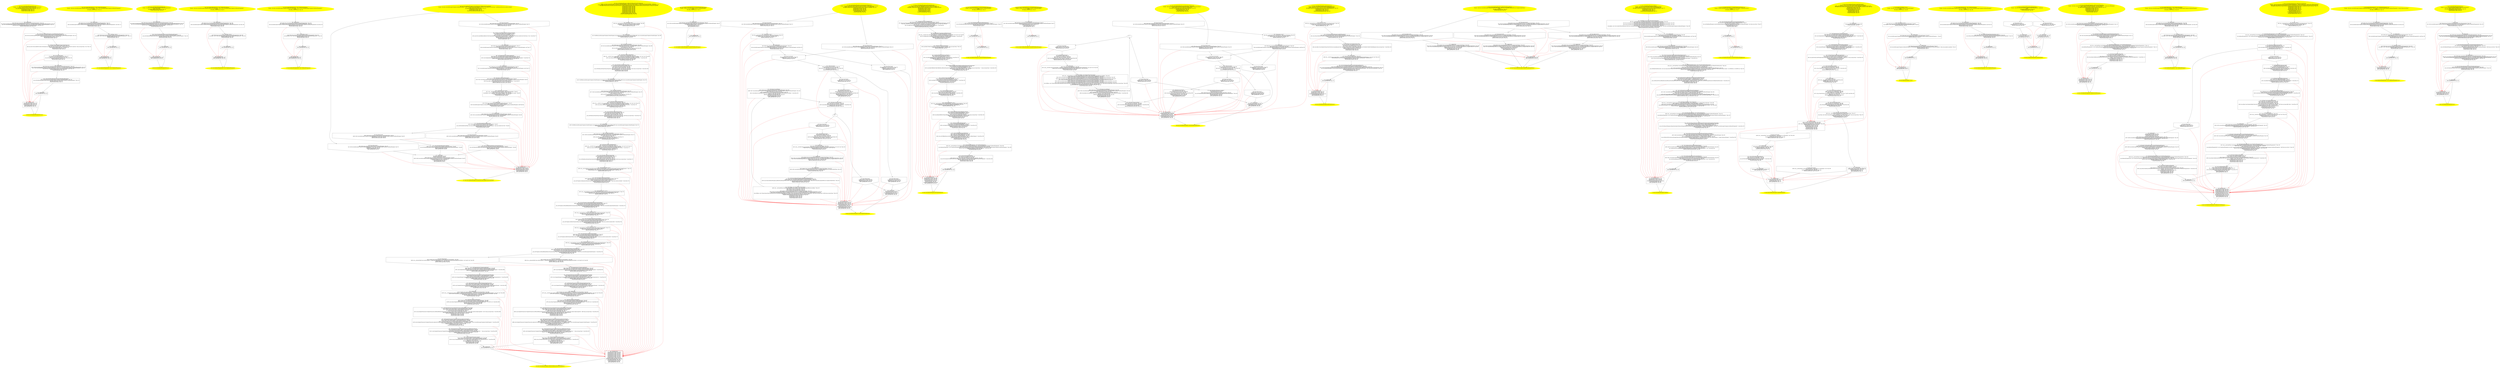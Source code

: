 digraph iCFG {
311 [label="311:  method_body \n   APPLY_ABSTRACTION; [line 116]\n " shape="box"]
	

	 311 -> 300 ;
	 311 -> 301 [color="red" ];
310 [label="310:  Call void DashboardFragment.access$100(DashboardFragment) \n   n$12=*&$irvar0:class com.karthik.imager.Fragments.DashboardFragment * [line 115]\n  _fun_void DashboardFragment.getFivehunService()(n$12:class com.karthik.imager.Fragments.DashboardFragment *) [line 115]\n  REMOVE_TEMPS(n$12); [line 115]\n  NULLIFY(&$irvar0,false); [line 115]\n " shape="box"]
	

	 310 -> 311 ;
	 310 -> 301 [color="red" ];
309 [label="309:  method_body \n   n$9=*&this:class com.karthik.imager.Fragments.DashboardFragment$1$1 * [line 115]\n  n$10=*n$9.com.karthik.imager.Fragments.DashboardFragment$1$1.this$1:class com.karthik.imager.Fragments.DashboardFragment$1$1  [line 115]\n  n$11=*n$10.com.karthik.imager.Fragments.DashboardFragment$1.this$0:class com.karthik.imager.Fragments.DashboardFragment$1  [line 115]\n  *&$irvar0:class com.karthik.imager.Fragments.DashboardFragment *=n$11 [line 115]\n  REMOVE_TEMPS(n$9,n$10,n$11); [line 115]\n  NULLIFY(&this,false); [line 115]\n " shape="box"]
	

	 309 -> 310 ;
	 309 -> 301 [color="red" ];
308 [label="308:  Call void Toast.show() \n   n$7=*&$irvar2:class android.widget.Toast * [line 114]\n  n$8=*n$7:class android.widget.Toast  [line 114]\n  _fun_void Toast.show()(n$7:class android.widget.Toast *) virtual [line 114]\n  REMOVE_TEMPS(n$7,n$8); [line 114]\n  NULLIFY(&$irvar2,false); [line 114]\n " shape="box"]
	

	 308 -> 309 ;
	 308 -> 301 [color="red" ];
307 [label="307:  Call Toast Toast.makeText(Context,CharSequence,int) \n   n$5=*&$irvar1:class android.content.Context * [line 114]\n  n$6=_fun_Toast Toast.makeText(Context,CharSequence,int)(n$5:class android.content.Context *,\"Please check your network connection\":class java.lang.String *,0:int ) [line 114]\n  *&$irvar2:class android.widget.Toast *=n$6 [line 114]\n  REMOVE_TEMPS(n$5,n$6); [line 114]\n  NULLIFY(&$irvar1,false); [line 114]\n " shape="box"]
	

	 307 -> 308 ;
	 307 -> 301 [color="red" ];
306 [label="306:  Call Context DashboardFragment.access$000(DashboardFragment) \n   n$3=*&$irvar0:class com.karthik.imager.Fragments.DashboardFragment * [line 114]\n  n$4=*n$3.com.karthik.imager.Fragments.DashboardFragment.mContext:class com.karthik.imager.Fragments.DashboardFragment  [line 114]\n  *&$irvar1:class android.content.Context *=n$4 [line 114]\n  REMOVE_TEMPS(n$3,n$4); [line 114]\n  NULLIFY(&$irvar0,false); [line 114]\n " shape="box"]
	

	 306 -> 307 ;
	 306 -> 301 [color="red" ];
305 [label="305:  method_body \n   n$0=*&this:class com.karthik.imager.Fragments.DashboardFragment$1$1 * [line 114]\n  n$1=*n$0.com.karthik.imager.Fragments.DashboardFragment$1$1.this$1:class com.karthik.imager.Fragments.DashboardFragment$1$1  [line 114]\n  n$2=*n$1.com.karthik.imager.Fragments.DashboardFragment$1.this$0:class com.karthik.imager.Fragments.DashboardFragment$1  [line 114]\n  *&$irvar0:class com.karthik.imager.Fragments.DashboardFragment *=n$2 [line 114]\n  REMOVE_TEMPS(n$0,n$1,n$2); [line 114]\n " shape="box"]
	

	 305 -> 306 ;
	 305 -> 301 [color="red" ];
304 [label="304:  method_body \n   APPLY_ABSTRACTION; [line 111]\n " shape="box"]
	

	 304 -> 297 ;
	 304 -> 298 [color="red" ];
303 [label="303:  Call Object.<init>() \n   n$2=*&this:class com.karthik.imager.Fragments.DashboardFragment$1$1 * [line 111]\n  _fun_Object.<init>()(n$2:class com.karthik.imager.Fragments.DashboardFragment$1$1 *) [line 111]\n  REMOVE_TEMPS(n$2); [line 111]\n  NULLIFY(&this,false); [line 111]\n " shape="box"]
	

	 303 -> 304 ;
	 303 -> 298 [color="red" ];
302 [label="302:  method_body \n   n$0=*&this:class com.karthik.imager.Fragments.DashboardFragment$1$1 * [line 111]\n  n$1=*&$bcvar1:class com.karthik.imager.Fragments.DashboardFragment$1 * [line 111]\n  *n$0.com.karthik.imager.Fragments.DashboardFragment$1$1.this$1:class com.karthik.imager.Fragments.DashboardFragment$1$1 =n$1 [line 111]\n  REMOVE_TEMPS(n$0,n$1); [line 111]\n  NULLIFY(&$bcvar1,false); [line 111]\n " shape="box"]
	

	 302 -> 303 ;
	 302 -> 298 [color="red" ];
301 [label="301:  exceptions sink \n   NULLIFY(&$irvar0,false); [line 116]\n  NULLIFY(&$irvar1,false); [line 116]\n  NULLIFY(&$irvar2,false); [line 116]\n  NULLIFY(&this,false); [line 116]\n  APPLY_ABSTRACTION; [line 116]\n " shape="box"]
	

	 301 -> 300 ;
300 [label="300: Exit void DashboardFragment$1$1.run() \n  " color=yellow style=filled]
	

299 [label="299: Start void DashboardFragment$1$1.run()\nFormals:  this:class com.karthik.imager.Fragments.DashboardFragment$1$1 *\nLocals:  $irvar0:void  $irvar1:void  $irvar2:void  \n   DECLARE_LOCALS(&return,&$irvar0,&$irvar1,&$irvar2); [line 113]\n  NULLIFY(&$irvar0,false); [line 113]\n  NULLIFY(&$irvar1,false); [line 113]\n  NULLIFY(&$irvar2,false); [line 113]\n " color=yellow style=filled]
	

	 299 -> 305 ;
298 [label="298:  exceptions sink \n   NULLIFY(&this,false); [line 111]\n  APPLY_ABSTRACTION; [line 111]\n " shape="box"]
	

	 298 -> 297 ;
297 [label="297: Exit DashboardFragment$1$1.<init>(DashboardFragment$1) \n  " color=yellow style=filled]
	

296 [label="296: Start DashboardFragment$1$1.<init>(DashboardFragment$1)\nFormals:  this:class com.karthik.imager.Fragments.DashboardFragment$1$1 * $bcvar1:class com.karthik.imager.Fragments.DashboardFragment$1 *\nLocals:  \n   DECLARE_LOCALS(&return); [line 111]\n " color=yellow style=filled]
	

	 296 -> 302 ;
295 [label="295:  method_body \n   APPLY_ABSTRACTION; [line 143]\n " shape="box"]
	

	 295 -> 288 ;
	 295 -> 289 [color="red" ];
294 [label="294:  Call void DashboardFragment.access$100(DashboardFragment) \n   n$3=*&$irvar0:class com.karthik.imager.Fragments.DashboardFragment * [line 142]\n  _fun_void DashboardFragment.getFivehunService()(n$3:class com.karthik.imager.Fragments.DashboardFragment *) [line 142]\n  REMOVE_TEMPS(n$3); [line 142]\n  NULLIFY(&$irvar0,false); [line 142]\n " shape="box"]
	

	 294 -> 295 ;
	 294 -> 289 [color="red" ];
293 [label="293:  method_body \n   n$0=*&this:class com.karthik.imager.Fragments.DashboardFragment$1$4 * [line 142]\n  n$1=*n$0.com.karthik.imager.Fragments.DashboardFragment$1$4.this$1:class com.karthik.imager.Fragments.DashboardFragment$1$4  [line 142]\n  n$2=*n$1.com.karthik.imager.Fragments.DashboardFragment$1.this$0:class com.karthik.imager.Fragments.DashboardFragment$1  [line 142]\n  *&$irvar0:class com.karthik.imager.Fragments.DashboardFragment *=n$2 [line 142]\n  REMOVE_TEMPS(n$0,n$1,n$2); [line 142]\n  NULLIFY(&this,false); [line 142]\n " shape="box"]
	

	 293 -> 294 ;
	 293 -> 289 [color="red" ];
292 [label="292:  method_body \n   APPLY_ABSTRACTION; [line 139]\n " shape="box"]
	

	 292 -> 285 ;
	 292 -> 286 [color="red" ];
291 [label="291:  Call Object.<init>() \n   n$2=*&this:class com.karthik.imager.Fragments.DashboardFragment$1$4 * [line 139]\n  _fun_Object.<init>()(n$2:class com.karthik.imager.Fragments.DashboardFragment$1$4 *) [line 139]\n  REMOVE_TEMPS(n$2); [line 139]\n  NULLIFY(&this,false); [line 139]\n " shape="box"]
	

	 291 -> 292 ;
	 291 -> 286 [color="red" ];
290 [label="290:  method_body \n   n$0=*&this:class com.karthik.imager.Fragments.DashboardFragment$1$4 * [line 139]\n  n$1=*&$bcvar1:class com.karthik.imager.Fragments.DashboardFragment$1 * [line 139]\n  *n$0.com.karthik.imager.Fragments.DashboardFragment$1$4.this$1:class com.karthik.imager.Fragments.DashboardFragment$1$4 =n$1 [line 139]\n  REMOVE_TEMPS(n$0,n$1); [line 139]\n  NULLIFY(&$bcvar1,false); [line 139]\n " shape="box"]
	

	 290 -> 291 ;
	 290 -> 286 [color="red" ];
289 [label="289:  exceptions sink \n   NULLIFY(&$irvar0,false); [line 143]\n  APPLY_ABSTRACTION; [line 143]\n " shape="box"]
	

	 289 -> 288 ;
288 [label="288: Exit void DashboardFragment$1$4.run() \n  " color=yellow style=filled]
	

287 [label="287: Start void DashboardFragment$1$4.run()\nFormals:  this:class com.karthik.imager.Fragments.DashboardFragment$1$4 *\nLocals:  $irvar0:void  \n   DECLARE_LOCALS(&return,&$irvar0); [line 141]\n  NULLIFY(&$irvar0,false); [line 141]\n " color=yellow style=filled]
	

	 287 -> 293 ;
286 [label="286:  exceptions sink \n   NULLIFY(&this,false); [line 139]\n  APPLY_ABSTRACTION; [line 139]\n " shape="box"]
	

	 286 -> 285 ;
285 [label="285: Exit DashboardFragment$1$4.<init>(DashboardFragment$1) \n  " color=yellow style=filled]
	

284 [label="284: Start DashboardFragment$1$4.<init>(DashboardFragment$1)\nFormals:  this:class com.karthik.imager.Fragments.DashboardFragment$1$4 * $bcvar1:class com.karthik.imager.Fragments.DashboardFragment$1 *\nLocals:  \n   DECLARE_LOCALS(&return); [line 25]\n " color=yellow style=filled]
	

	 284 -> 290 ;
283 [label="283:  method_body \n   APPLY_ABSTRACTION; [line 123]\n " shape="box"]
	

	 283 -> 279 ;
	 283 -> 280 [color="red" ];
282 [label="282:  Call TypeToken.<init>() \n   n$2=*&this:class com.karthik.imager.Fragments.DashboardFragment$1$2 * [line 123]\n  _fun_TypeToken.<init>()(n$2:class com.karthik.imager.Fragments.DashboardFragment$1$2 *) [line 123]\n  REMOVE_TEMPS(n$2); [line 123]\n  NULLIFY(&this,false); [line 123]\n " shape="box"]
	

	 282 -> 283 ;
	 282 -> 280 [color="red" ];
281 [label="281:  method_body \n   n$0=*&this:class com.karthik.imager.Fragments.DashboardFragment$1$2 * [line 123]\n  n$1=*&$bcvar1:class com.karthik.imager.Fragments.DashboardFragment$1 * [line 123]\n  *n$0.com.karthik.imager.Fragments.DashboardFragment$1$2.this$1:class com.karthik.imager.Fragments.DashboardFragment$1$2 =n$1 [line 123]\n  REMOVE_TEMPS(n$0,n$1); [line 123]\n  NULLIFY(&$bcvar1,false); [line 123]\n " shape="box"]
	

	 281 -> 282 ;
	 281 -> 280 [color="red" ];
280 [label="280:  exceptions sink \n   NULLIFY(&this,false); [line 123]\n  APPLY_ABSTRACTION; [line 123]\n " shape="box"]
	

	 280 -> 279 ;
279 [label="279: Exit DashboardFragment$1$2.<init>(DashboardFragment$1) \n  " color=yellow style=filled]
	

278 [label="278: Start DashboardFragment$1$2.<init>(DashboardFragment$1)\nFormals:  this:class com.karthik.imager.Fragments.DashboardFragment$1$2 * $bcvar1:class com.karthik.imager.Fragments.DashboardFragment$1 *\nLocals:  \n   DECLARE_LOCALS(&return); [line 123]\n " color=yellow style=filled]
	

	 278 -> 281 ;
277 [label="277:  method_body \n   NULLIFY(&container,false); [line 92]\n  NULLIFY(&inflater,false); [line 92]\n  n$29=*&this:class com.karthik.imager.Fragments.DashboardFragment * [line 92]\n  n$30=*n$29.com.karthik.imager.Fragments.DashboardFragment.rootView:class com.karthik.imager.Fragments.DashboardFragment  [line 92]\n  *&return:class android.view.View *=n$30 [line 92]\n  REMOVE_TEMPS(n$29,n$30); [line 92]\n  NULLIFY(&this,false); [line 92]\n  APPLY_ABSTRACTION; [line 92]\n " shape="box"]
	

	 277 -> 107 ;
	 277 -> 108 [color="red" ];
276 [label="276:  Call void DashboardFragment.loadData() \n   n$28=*&this:class com.karthik.imager.Fragments.DashboardFragment * [line 88]\n  _fun_void DashboardFragment.loadData()(n$28:class com.karthik.imager.Fragments.DashboardFragment *) [line 88]\n  REMOVE_TEMPS(n$28); [line 88]\n  APPLY_ABSTRACTION; [line 88]\n " shape="box"]
	

	 276 -> 277 ;
	 276 -> 108 [color="red" ];
275 [label="275:  Call void DashboardFragment.getUnspalashService() \n   n$27=*&this:class com.karthik.imager.Fragments.DashboardFragment * [line 86]\n  _fun_void DashboardFragment.getUnspalashService()(n$27:class com.karthik.imager.Fragments.DashboardFragment *) [line 86]\n  REMOVE_TEMPS(n$27); [line 86]\n  APPLY_ABSTRACTION; [line 86]\n " shape="box"]
	

	 275 -> 277 ;
	 275 -> 108 [color="red" ];
274 [label="274: Prune (false branch) \n   n$25=*&this:class com.karthik.imager.Fragments.DashboardFragment * [line 85]\n  n$26=*n$25.com.karthik.imager.Fragments.DashboardFragment.gridItems:class com.karthik.imager.Fragments.DashboardFragment  [line 85]\n  PRUNE((n$26 != null), false); [line 85]\n  REMOVE_TEMPS(n$25,n$26); [line 85]\n " shape="invhouse"]
	

	 274 -> 276 ;
	 274 -> 108 [color="red" ];
273 [label="273: Prune (true branch) \n   n$25=*&this:class com.karthik.imager.Fragments.DashboardFragment * [line 85]\n  n$26=*n$25.com.karthik.imager.Fragments.DashboardFragment.gridItems:class com.karthik.imager.Fragments.DashboardFragment  [line 85]\n  PRUNE(!(n$26 != null), true); [line 85]\n  REMOVE_TEMPS(n$25,n$26); [line 85]\n " shape="invhouse"]
	

	 273 -> 275 ;
	 273 -> 108 [color="red" ];
272 [label="272:  Call void ButterKnife.bind(Object,View) \n   n$23=*&this:class com.karthik.imager.Fragments.DashboardFragment * [line 84]\n  n$24=*&$irvar0:class android.view.View * [line 84]\n  _fun_void ButterKnife.bind(Object,View)(n$23:class com.karthik.imager.Fragments.DashboardFragment *,n$24:class android.view.View *) [line 84]\n  REMOVE_TEMPS(n$23,n$24); [line 84]\n  NULLIFY(&$irvar0,false); [line 84]\n " shape="box"]
	

	 272 -> 273 ;
	 272 -> 274 ;
	 272 -> 108 [color="red" ];
271 [label="271:  method_body \n   n$21=*&this:class com.karthik.imager.Fragments.DashboardFragment * [line 84]\n  n$22=*n$21.com.karthik.imager.Fragments.DashboardFragment.rootView:class com.karthik.imager.Fragments.DashboardFragment  [line 84]\n  *&$irvar0:class android.view.View *=n$22 [line 84]\n  REMOVE_TEMPS(n$21,n$22); [line 84]\n " shape="box"]
	

	 271 -> 272 ;
	 271 -> 108 [color="red" ];
270 [label="270:  method_body \n   n$19=*&this:class com.karthik.imager.Fragments.DashboardFragment * [line 82]\n  n$20=*&$irvar1:class android.os.Handler * [line 82]\n  *n$19.com.karthik.imager.Fragments.DashboardFragment.mainUIThread:class com.karthik.imager.Fragments.DashboardFragment =n$20 [line 82]\n  REMOVE_TEMPS(n$19,n$20); [line 82]\n  NULLIFY(&$irvar1,false); [line 82]\n " shape="box"]
	

	 270 -> 271 ;
	 270 -> 108 [color="red" ];
269 [label="269:  Call Handler.<init>(Looper) \n   n$17=_fun___new(sizeof(class android.os.Handler ):class android.os.Handler *) [line 82]\n  n$18=*&$irvar0:class android.os.Looper * [line 82]\n  _fun_Handler.<init>(Looper)(n$17:class android.os.Handler *,n$18:class android.os.Looper *) [line 82]\n  *&$irvar1:class android.os.Handler *=n$17 [line 82]\n  REMOVE_TEMPS(n$17,n$18); [line 82]\n  NULLIFY(&$irvar0,false); [line 82]\n " shape="box"]
	

	 269 -> 270 ;
	 269 -> 108 [color="red" ];
268 [label="268:  Call Looper Context.getMainLooper() \n   n$13=*&this:class com.karthik.imager.Fragments.DashboardFragment * [line 82]\n  n$14=*n$13.com.karthik.imager.Fragments.DashboardFragment.mContext:class com.karthik.imager.Fragments.DashboardFragment  [line 82]\n  n$15=*n$14:class android.content.Context  [line 82]\n  n$16=_fun_Looper Context.getMainLooper()(n$14:class android.content.Context *) virtual [line 82]\n  *&$irvar0:class android.os.Looper *=n$16 [line 82]\n  REMOVE_TEMPS(n$13,n$14,n$15,n$16); [line 82]\n " shape="box"]
	

	 268 -> 269 ;
	 268 -> 108 [color="red" ];
267 [label="267:  method_body \n   n$11=*&this:class com.karthik.imager.Fragments.DashboardFragment * [line 79]\n  n$12=*&$irvar0:class android.support.v4.app.FragmentActivity * [line 79]\n  *n$11.com.karthik.imager.Fragments.DashboardFragment.mContext:class com.karthik.imager.Fragments.DashboardFragment =n$12 [line 79]\n  REMOVE_TEMPS(n$11,n$12); [line 79]\n  NULLIFY(&$irvar0,false); [line 79]\n " shape="box"]
	

	 267 -> 268 ;
	 267 -> 108 [color="red" ];
266 [label="266:  Call FragmentActivity Fragment.getActivity() \n   n$8=*&this:class com.karthik.imager.Fragments.DashboardFragment * [line 79]\n  n$9=*n$8:class com.karthik.imager.Fragments.DashboardFragment  [line 79]\n  n$10=_fun_FragmentActivity Fragment.getActivity()(n$8:class com.karthik.imager.Fragments.DashboardFragment *) virtual [line 79]\n  *&$irvar0:class android.support.v4.app.FragmentActivity *=n$10 [line 79]\n  REMOVE_TEMPS(n$8,n$9,n$10); [line 79]\n " shape="box"]
	

	 266 -> 267 ;
	 266 -> 108 [color="red" ];
265 [label="265:  method_body \n   n$6=*&this:class com.karthik.imager.Fragments.DashboardFragment * [line 77]\n  n$7=*&$irvar0:class android.view.View * [line 77]\n  *n$6.com.karthik.imager.Fragments.DashboardFragment.rootView:class com.karthik.imager.Fragments.DashboardFragment =n$7 [line 77]\n  REMOVE_TEMPS(n$6,n$7); [line 77]\n  NULLIFY(&$irvar0,false); [line 77]\n " shape="box"]
	

	 265 -> 266 ;
	 265 -> 108 [color="red" ];
264 [label="264:  Call View LayoutInflater.inflate(int,ViewGroup,boolean) \n   n$2=*&inflater:class android.view.LayoutInflater * [line 77]\n  n$3=*n$2:class android.view.LayoutInflater  [line 77]\n  n$4=*&container:class android.view.ViewGroup * [line 77]\n  n$5=_fun_View LayoutInflater.inflate(int,ViewGroup,boolean)(n$2:class android.view.LayoutInflater *,2130968614:int ,n$4:class android.view.ViewGroup *,0:int ) virtual [line 77]\n  *&$irvar0:class android.view.View *=n$5 [line 77]\n  REMOVE_TEMPS(n$2,n$3,n$4,n$5); [line 77]\n  NULLIFY(&container,false); [line 77]\n  NULLIFY(&inflater,false); [line 77]\n " shape="box"]
	

	 264 -> 265 ;
	 264 -> 108 [color="red" ];
263 [label="263: Prune (false branch) \n   n$0=*&this:class com.karthik.imager.Fragments.DashboardFragment * [line 76]\n  n$1=*n$0.com.karthik.imager.Fragments.DashboardFragment.rootView:class com.karthik.imager.Fragments.DashboardFragment  [line 76]\n  PRUNE((n$1 != null), false); [line 76]\n  REMOVE_TEMPS(n$0,n$1); [line 76]\n  APPLY_ABSTRACTION; [line 76]\n " shape="invhouse"]
	

	 263 -> 277 ;
	 263 -> 108 [color="red" ];
262 [label="262: Prune (true branch) \n   n$0=*&this:class com.karthik.imager.Fragments.DashboardFragment * [line 76]\n  n$1=*n$0.com.karthik.imager.Fragments.DashboardFragment.rootView:class com.karthik.imager.Fragments.DashboardFragment  [line 76]\n  PRUNE(!(n$1 != null), true); [line 76]\n  REMOVE_TEMPS(n$0,n$1); [line 76]\n " shape="invhouse"]
	

	 262 -> 264 ;
	 262 -> 108 [color="red" ];
261 [label="261:  method_body \n   APPLY_ABSTRACTION; [line 295]\n " shape="box"]
	

	 261 -> 104 ;
	 261 -> 105 [color="red" ];
260 [label="260:  Call int FragmentTransaction.commit() \n   n$122=*&$irvar7:class android.support.v4.app.FragmentTransaction * [line 288]\n  n$123=*n$122:class android.support.v4.app.FragmentTransaction  [line 288]\n  n$124=_fun_int FragmentTransaction.commit()(n$122:class android.support.v4.app.FragmentTransaction *) virtual [line 288]\n  *&$irvar8:int =n$124 [line 288]\n  REMOVE_TEMPS(n$122,n$123,n$124); [line 288]\n  NULLIFY(&$irvar7,false); [line 288]\n  NULLIFY(&$irvar8,false); [line 288]\n  APPLY_ABSTRACTION; [line 288]\n " shape="box"]
	

	 260 -> 261 ;
	 260 -> 105 [color="red" ];
259 [label="259:  Call FragmentTransaction FragmentTransaction.addToBackStack(String) \n   n$119=*&$irvar6:class android.support.v4.app.FragmentTransaction * [line 288]\n  n$120=*n$119:class android.support.v4.app.FragmentTransaction  [line 288]\n  n$121=_fun_FragmentTransaction FragmentTransaction.addToBackStack(String)(n$119:class android.support.v4.app.FragmentTransaction *,\"\":class java.lang.String *) virtual [line 288]\n  *&$irvar7:class android.support.v4.app.FragmentTransaction *=n$121 [line 288]\n  REMOVE_TEMPS(n$119,n$120,n$121); [line 288]\n  NULLIFY(&$irvar6,false); [line 288]\n " shape="box"]
	

	 259 -> 260 ;
	 259 -> 105 [color="red" ];
258 [label="258:  Call FragmentTransaction FragmentTransaction.replace(int,Fragment) \n   n$115=*&$irvar5:class android.support.v4.app.FragmentTransaction * [line 288]\n  n$116=*n$115:class android.support.v4.app.FragmentTransaction  [line 288]\n  n$117=*&detailsFragment:class com.karthik.imager.Fragments.DetailsFragment * [line 288]\n  n$118=_fun_FragmentTransaction FragmentTransaction.replace(int,Fragment)(n$115:class android.support.v4.app.FragmentTransaction *,2131558541:int ,n$117:class com.karthik.imager.Fragments.DetailsFragment *) virtual [line 288]\n  *&$irvar6:class android.support.v4.app.FragmentTransaction *=n$118 [line 288]\n  REMOVE_TEMPS(n$115,n$116,n$117,n$118); [line 288]\n  NULLIFY(&$irvar5,false); [line 288]\n  NULLIFY(&detailsFragment,false); [line 288]\n " shape="box"]
	

	 258 -> 259 ;
	 258 -> 105 [color="red" ];
257 [label="257:  Call FragmentTransaction FragmentTransaction.addSharedElement(View,String) \n   n$110=*&$irvar2:class android.support.v4.app.FragmentTransaction * [line 288]\n  n$111=*n$110:class android.support.v4.app.FragmentTransaction  [line 288]\n  n$112=*&$irvar4:class android.widget.ImageView * [line 288]\n  n$113=*&$irvar3:class java.lang.String * [line 288]\n  n$114=_fun_FragmentTransaction FragmentTransaction.addSharedElement(View,String)(n$110:class android.support.v4.app.FragmentTransaction *,n$112:class android.widget.ImageView *,n$113:class java.lang.String *) virtual [line 288]\n  *&$irvar5:class android.support.v4.app.FragmentTransaction *=n$114 [line 288]\n  REMOVE_TEMPS(n$110,n$111,n$112,n$113,n$114); [line 288]\n  NULLIFY(&$irvar2,false); [line 288]\n  NULLIFY(&$irvar3,false); [line 288]\n  NULLIFY(&$irvar4,false); [line 288]\n " shape="box"]
	

	 257 -> 258 ;
	 257 -> 105 [color="red" ];
256 [label="256:  Call String Fragment.getString(int) \n   n$107=*&this:class com.karthik.imager.Fragments.DashboardFragment * [line 288]\n  n$108=*n$107:class com.karthik.imager.Fragments.DashboardFragment  [line 288]\n  n$109=_fun_String Fragment.getString(int)(n$107:class com.karthik.imager.Fragments.DashboardFragment *,2131165211:int ) virtual [line 288]\n  *&$irvar3:class java.lang.String *=n$109 [line 288]\n  REMOVE_TEMPS(n$107,n$108,n$109); [line 288]\n  NULLIFY(&this,false); [line 288]\n " shape="box"]
	

	 256 -> 257 ;
	 256 -> 105 [color="red" ];
255 [label="255:  method_body \n   n$104=*&holder:class android.support.v7.widget.RecyclerView$ViewHolder * [line 288]\n  n$105=_fun___cast(n$104:class android.support.v7.widget.RecyclerView$ViewHolder *,sizeof(class com.karthik.imager.Adapter$FullViewHolder ( sub )(cast)):void ) [line 288]\n  n$106=*n$105.com.karthik.imager.Adapter$FullViewHolder.imageView:class com.karthik.imager.Adapter$FullViewHolder  [line 288]\n  *&$irvar4:class android.widget.ImageView *=n$106 [line 288]\n  REMOVE_TEMPS(n$104,n$105,n$106); [line 288]\n  NULLIFY(&holder,false); [line 288]\n " shape="box"]
	

	 255 -> 256 ;
	 255 -> 105 [color="red" ];
254 [label="254:  Call FragmentTransaction FragmentManager.beginTransaction() \n   n$101=*&$irvar1:class android.support.v4.app.FragmentManager * [line 288]\n  n$102=*n$101:class android.support.v4.app.FragmentManager  [line 288]\n  n$103=_fun_FragmentTransaction FragmentManager.beginTransaction()(n$101:class android.support.v4.app.FragmentManager *) virtual [line 288]\n  *&$irvar2:class android.support.v4.app.FragmentTransaction *=n$103 [line 288]\n  REMOVE_TEMPS(n$101,n$102,n$103); [line 288]\n  NULLIFY(&$irvar1,false); [line 288]\n " shape="box"]
	

	 254 -> 255 ;
	 254 -> 105 [color="red" ];
253 [label="253:  Call FragmentManager FragmentActivity.getSupportFragmentManager() \n   n$98=*&$irvar0:class android.support.v4.app.FragmentActivity * [line 288]\n  n$99=*n$98:class android.support.v4.app.FragmentActivity  [line 288]\n  n$100=_fun_FragmentManager FragmentActivity.getSupportFragmentManager()(n$98:class android.support.v4.app.FragmentActivity *) virtual [line 288]\n  *&$irvar1:class android.support.v4.app.FragmentManager *=n$100 [line 288]\n  REMOVE_TEMPS(n$98,n$99,n$100); [line 288]\n  NULLIFY(&$irvar0,false); [line 288]\n " shape="box"]
	

	 253 -> 254 ;
	 253 -> 105 [color="red" ];
252 [label="252:  Call FragmentActivity Fragment.getActivity() \n   n$95=*&this:class com.karthik.imager.Fragments.DashboardFragment * [line 288]\n  n$96=*n$95:class com.karthik.imager.Fragments.DashboardFragment  [line 288]\n  n$97=_fun_FragmentActivity Fragment.getActivity()(n$95:class com.karthik.imager.Fragments.DashboardFragment *) virtual [line 288]\n  *&$irvar0:class android.support.v4.app.FragmentActivity *=n$97 [line 288]\n  REMOVE_TEMPS(n$95,n$96,n$97); [line 288]\n " shape="box"]
	

	 252 -> 253 ;
	 252 -> 105 [color="red" ];
251 [label="251:  Call int FragmentTransaction.commit() \n   n$92=*&$irvar7:class android.support.v4.app.FragmentTransaction * [line 281]\n  n$93=*n$92:class android.support.v4.app.FragmentTransaction  [line 281]\n  n$94=_fun_int FragmentTransaction.commit()(n$92:class android.support.v4.app.FragmentTransaction *) virtual [line 281]\n  *&$irvar8:int =n$94 [line 281]\n  REMOVE_TEMPS(n$92,n$93,n$94); [line 281]\n  NULLIFY(&$irvar7,false); [line 281]\n  NULLIFY(&$irvar8,false); [line 281]\n  APPLY_ABSTRACTION; [line 281]\n " shape="box"]
	

	 251 -> 261 ;
	 251 -> 105 [color="red" ];
250 [label="250:  Call FragmentTransaction FragmentTransaction.addToBackStack(String) \n   n$89=*&$irvar6:class android.support.v4.app.FragmentTransaction * [line 281]\n  n$90=*n$89:class android.support.v4.app.FragmentTransaction  [line 281]\n  n$91=_fun_FragmentTransaction FragmentTransaction.addToBackStack(String)(n$89:class android.support.v4.app.FragmentTransaction *,\"\":class java.lang.String *) virtual [line 281]\n  *&$irvar7:class android.support.v4.app.FragmentTransaction *=n$91 [line 281]\n  REMOVE_TEMPS(n$89,n$90,n$91); [line 281]\n  NULLIFY(&$irvar6,false); [line 281]\n " shape="box"]
	

	 250 -> 251 ;
	 250 -> 105 [color="red" ];
249 [label="249:  Call FragmentTransaction FragmentTransaction.replace(int,Fragment) \n   n$85=*&$irvar5:class android.support.v4.app.FragmentTransaction * [line 281]\n  n$86=*n$85:class android.support.v4.app.FragmentTransaction  [line 281]\n  n$87=*&detailsFragment:class com.karthik.imager.Fragments.DetailsFragment * [line 281]\n  n$88=_fun_FragmentTransaction FragmentTransaction.replace(int,Fragment)(n$85:class android.support.v4.app.FragmentTransaction *,2131558541:int ,n$87:class com.karthik.imager.Fragments.DetailsFragment *) virtual [line 281]\n  *&$irvar6:class android.support.v4.app.FragmentTransaction *=n$88 [line 281]\n  REMOVE_TEMPS(n$85,n$86,n$87,n$88); [line 281]\n  NULLIFY(&$irvar5,false); [line 281]\n  NULLIFY(&detailsFragment,false); [line 281]\n " shape="box"]
	

	 249 -> 250 ;
	 249 -> 105 [color="red" ];
248 [label="248:  Call FragmentTransaction FragmentTransaction.addSharedElement(View,String) \n   n$80=*&$irvar2:class android.support.v4.app.FragmentTransaction * [line 281]\n  n$81=*n$80:class android.support.v4.app.FragmentTransaction  [line 281]\n  n$82=*&$irvar4:class android.widget.ImageView * [line 281]\n  n$83=*&$irvar3:class java.lang.String * [line 281]\n  n$84=_fun_FragmentTransaction FragmentTransaction.addSharedElement(View,String)(n$80:class android.support.v4.app.FragmentTransaction *,n$82:class android.widget.ImageView *,n$83:class java.lang.String *) virtual [line 281]\n  *&$irvar5:class android.support.v4.app.FragmentTransaction *=n$84 [line 281]\n  REMOVE_TEMPS(n$80,n$81,n$82,n$83,n$84); [line 281]\n  NULLIFY(&$irvar2,false); [line 281]\n  NULLIFY(&$irvar3,false); [line 281]\n  NULLIFY(&$irvar4,false); [line 281]\n " shape="box"]
	

	 248 -> 249 ;
	 248 -> 105 [color="red" ];
247 [label="247:  Call String Fragment.getString(int) \n   n$77=*&this:class com.karthik.imager.Fragments.DashboardFragment * [line 281]\n  n$78=*n$77:class com.karthik.imager.Fragments.DashboardFragment  [line 281]\n  n$79=_fun_String Fragment.getString(int)(n$77:class com.karthik.imager.Fragments.DashboardFragment *,2131165211:int ) virtual [line 281]\n  *&$irvar3:class java.lang.String *=n$79 [line 281]\n  REMOVE_TEMPS(n$77,n$78,n$79); [line 281]\n  NULLIFY(&this,false); [line 281]\n " shape="box"]
	

	 247 -> 248 ;
	 247 -> 105 [color="red" ];
246 [label="246:  method_body \n   n$74=*&holder:class android.support.v7.widget.RecyclerView$ViewHolder * [line 281]\n  n$75=_fun___cast(n$74:class android.support.v7.widget.RecyclerView$ViewHolder *,sizeof(class com.karthik.imager.Adapter$ViewHolder ( sub )(cast)):void ) [line 281]\n  n$76=*n$75.com.karthik.imager.Adapter$ViewHolder.imageView:class com.karthik.imager.Adapter$ViewHolder  [line 281]\n  *&$irvar4:class android.widget.ImageView *=n$76 [line 281]\n  REMOVE_TEMPS(n$74,n$75,n$76); [line 281]\n  NULLIFY(&holder,false); [line 281]\n " shape="box"]
	

	 246 -> 247 ;
	 246 -> 105 [color="red" ];
245 [label="245:  Call FragmentTransaction FragmentManager.beginTransaction() \n   n$71=*&$irvar1:class android.support.v4.app.FragmentManager * [line 281]\n  n$72=*n$71:class android.support.v4.app.FragmentManager  [line 281]\n  n$73=_fun_FragmentTransaction FragmentManager.beginTransaction()(n$71:class android.support.v4.app.FragmentManager *) virtual [line 281]\n  *&$irvar2:class android.support.v4.app.FragmentTransaction *=n$73 [line 281]\n  REMOVE_TEMPS(n$71,n$72,n$73); [line 281]\n  NULLIFY(&$irvar1,false); [line 281]\n " shape="box"]
	

	 245 -> 246 ;
	 245 -> 105 [color="red" ];
244 [label="244:  Call FragmentManager FragmentActivity.getSupportFragmentManager() \n   n$68=*&$irvar0:class android.support.v4.app.FragmentActivity * [line 281]\n  n$69=*n$68:class android.support.v4.app.FragmentActivity  [line 281]\n  n$70=_fun_FragmentManager FragmentActivity.getSupportFragmentManager()(n$68:class android.support.v4.app.FragmentActivity *) virtual [line 281]\n  *&$irvar1:class android.support.v4.app.FragmentManager *=n$70 [line 281]\n  REMOVE_TEMPS(n$68,n$69,n$70); [line 281]\n  NULLIFY(&$irvar0,false); [line 281]\n " shape="box"]
	

	 244 -> 245 ;
	 244 -> 105 [color="red" ];
243 [label="243:  Call FragmentActivity Fragment.getActivity() \n   n$65=*&this:class com.karthik.imager.Fragments.DashboardFragment * [line 281]\n  n$66=*n$65:class com.karthik.imager.Fragments.DashboardFragment  [line 281]\n  n$67=_fun_FragmentActivity Fragment.getActivity()(n$65:class com.karthik.imager.Fragments.DashboardFragment *) virtual [line 281]\n  *&$irvar0:class android.support.v4.app.FragmentActivity *=n$67 [line 281]\n  REMOVE_TEMPS(n$65,n$66,n$67); [line 281]\n " shape="box"]
	

	 243 -> 244 ;
	 243 -> 105 [color="red" ];
242 [label="242: Prune (false branch) \n   n$63=*&holder:class android.support.v7.widget.RecyclerView$ViewHolder * [line 280]\n  n$64=_fun___instanceof(n$63:class android.support.v7.widget.RecyclerView$ViewHolder *,sizeof(class com.karthik.imager.Adapter$ViewHolder ( sub )(instof)):void ) [line 280]\n  PRUNE((n$64 == 0), false); [line 280]\n  REMOVE_TEMPS(n$63,n$64); [line 280]\n " shape="invhouse"]
	

	 242 -> 252 ;
	 242 -> 105 [color="red" ];
241 [label="241: Prune (true branch) \n   n$63=*&holder:class android.support.v7.widget.RecyclerView$ViewHolder * [line 280]\n  n$64=_fun___instanceof(n$63:class android.support.v7.widget.RecyclerView$ViewHolder *,sizeof(class com.karthik.imager.Adapter$ViewHolder ( sub )(instof)):void ) [line 280]\n  PRUNE(!(n$64 == 0), true); [line 280]\n  REMOVE_TEMPS(n$63,n$64); [line 280]\n " shape="invhouse"]
	

	 241 -> 243 ;
	 241 -> 105 [color="red" ];
240 [label="240:  Call void Fragment.setSharedElementReturnTransition(Object) \n   n$60=*&detailsFragment:class com.karthik.imager.Fragments.DetailsFragment * [line 278]\n  n$61=*n$60:class com.karthik.imager.Fragments.DetailsFragment  [line 278]\n  n$62=*&$irvar0:class com.karthik.imager.DetailsTransition * [line 278]\n  _fun_void Fragment.setSharedElementReturnTransition(Object)(n$60:class com.karthik.imager.Fragments.DetailsFragment *,n$62:class com.karthik.imager.DetailsTransition *) virtual [line 278]\n  REMOVE_TEMPS(n$60,n$61,n$62); [line 278]\n  NULLIFY(&$irvar0,false); [line 278]\n " shape="box"]
	

	 240 -> 241 ;
	 240 -> 242 ;
	 240 -> 105 [color="red" ];
239 [label="239:  Call DetailsTransition.<init>() \n   n$59=_fun___new(sizeof(class com.karthik.imager.DetailsTransition ):class com.karthik.imager.DetailsTransition *) [line 278]\n  _fun_DetailsTransition.<init>()(n$59:class com.karthik.imager.DetailsTransition *) [line 278]\n  *&$irvar0:class com.karthik.imager.DetailsTransition *=n$59 [line 278]\n  REMOVE_TEMPS(n$59); [line 278]\n " shape="box"]
	

	 239 -> 240 ;
	 239 -> 105 [color="red" ];
238 [label="238:  Call void Fragment.setExitTransition(Object) \n   n$56=*&this:class com.karthik.imager.Fragments.DashboardFragment * [line 277]\n  n$57=*n$56:class com.karthik.imager.Fragments.DashboardFragment  [line 277]\n  n$58=*&$irvar0:class android.transition.Fade * [line 277]\n  _fun_void Fragment.setExitTransition(Object)(n$56:class com.karthik.imager.Fragments.DashboardFragment *,n$58:class android.transition.Fade *) virtual [line 277]\n  REMOVE_TEMPS(n$56,n$57,n$58); [line 277]\n  NULLIFY(&$irvar0,false); [line 277]\n " shape="box"]
	

	 238 -> 239 ;
	 238 -> 105 [color="red" ];
237 [label="237:  Call Fade.<init>() \n   n$55=_fun___new(sizeof(class android.transition.Fade ):class android.transition.Fade *) [line 277]\n  _fun_Fade.<init>()(n$55:class android.transition.Fade *) [line 277]\n  *&$irvar0:class android.transition.Fade *=n$55 [line 277]\n  REMOVE_TEMPS(n$55); [line 277]\n " shape="box"]
	

	 237 -> 238 ;
	 237 -> 105 [color="red" ];
236 [label="236:  Call void Fragment.setEnterTransition(Object) \n   n$52=*&detailsFragment:class com.karthik.imager.Fragments.DetailsFragment * [line 276]\n  n$53=*n$52:class com.karthik.imager.Fragments.DetailsFragment  [line 276]\n  n$54=*&$irvar0:class android.transition.Fade * [line 276]\n  _fun_void Fragment.setEnterTransition(Object)(n$52:class com.karthik.imager.Fragments.DetailsFragment *,n$54:class android.transition.Fade *) virtual [line 276]\n  REMOVE_TEMPS(n$52,n$53,n$54); [line 276]\n  NULLIFY(&$irvar0,false); [line 276]\n " shape="box"]
	

	 236 -> 237 ;
	 236 -> 105 [color="red" ];
235 [label="235:  Call Fade.<init>() \n   n$51=_fun___new(sizeof(class android.transition.Fade ):class android.transition.Fade *) [line 276]\n  _fun_Fade.<init>()(n$51:class android.transition.Fade *) [line 276]\n  *&$irvar0:class android.transition.Fade *=n$51 [line 276]\n  REMOVE_TEMPS(n$51); [line 276]\n " shape="box"]
	

	 235 -> 236 ;
	 235 -> 105 [color="red" ];
234 [label="234:  Call void Fragment.setSharedElementEnterTransition(Object) \n   n$48=*&detailsFragment:class com.karthik.imager.Fragments.DetailsFragment * [line 275]\n  n$49=*n$48:class com.karthik.imager.Fragments.DetailsFragment  [line 275]\n  n$50=*&$irvar0:class com.karthik.imager.DetailsTransition * [line 275]\n  _fun_void Fragment.setSharedElementEnterTransition(Object)(n$48:class com.karthik.imager.Fragments.DetailsFragment *,n$50:class com.karthik.imager.DetailsTransition *) virtual [line 275]\n  REMOVE_TEMPS(n$48,n$49,n$50); [line 275]\n  NULLIFY(&$irvar0,false); [line 275]\n " shape="box"]
	

	 234 -> 235 ;
	 234 -> 105 [color="red" ];
233 [label="233:  Call DetailsTransition.<init>() \n   n$47=_fun___new(sizeof(class com.karthik.imager.DetailsTransition ):class com.karthik.imager.DetailsTransition *) [line 275]\n  _fun_DetailsTransition.<init>()(n$47:class com.karthik.imager.DetailsTransition *) [line 275]\n  *&$irvar0:class com.karthik.imager.DetailsTransition *=n$47 [line 275]\n  REMOVE_TEMPS(n$47); [line 275]\n " shape="box"]
	

	 233 -> 234 ;
	 233 -> 105 [color="red" ];
232 [label="232:  Call void Fragment.setArguments(Bundle) \n   n$44=*&detailsFragment:class com.karthik.imager.Fragments.DetailsFragment * [line 274]\n  n$45=*n$44:class com.karthik.imager.Fragments.DetailsFragment  [line 274]\n  n$46=*&bundle_args:class android.os.Bundle * [line 274]\n  _fun_void Fragment.setArguments(Bundle)(n$44:class com.karthik.imager.Fragments.DetailsFragment *,n$46:class android.os.Bundle *) virtual [line 274]\n  REMOVE_TEMPS(n$44,n$45,n$46); [line 274]\n  NULLIFY(&bundle_args,false); [line 274]\n " shape="box"]
	

	 232 -> 233 ;
	 232 -> 105 [color="red" ];
231 [label="231:  Call DetailsFragment.<init>() \n   n$43=_fun___new(sizeof(class com.karthik.imager.Fragments.DetailsFragment ):class com.karthik.imager.Fragments.DetailsFragment *) [line 273]\n  _fun_DetailsFragment.<init>()(n$43:class com.karthik.imager.Fragments.DetailsFragment *) [line 273]\n  *&detailsFragment:class com.karthik.imager.Fragments.DetailsFragment *=n$43 [line 273]\n  REMOVE_TEMPS(n$43); [line 273]\n " shape="box"]
	

	 231 -> 232 ;
	 231 -> 105 [color="red" ];
230 [label="230:  Call void Bundle.putString(String,String) \n   n$39=*&bundle_args:class android.os.Bundle * [line 271]\n  n$40=*n$39:class android.os.Bundle  [line 271]\n  n$41=*&$irvar1:class java.lang.String * [line 271]\n  n$42=*&$irvar2:class java.lang.String * [line 271]\n  _fun_void Bundle.putString(String,String)(n$39:class android.os.Bundle *,n$41:class java.lang.String *,n$42:class java.lang.String *) virtual [line 271]\n  REMOVE_TEMPS(n$39,n$40,n$41,n$42); [line 271]\n  NULLIFY(&$irvar1,false); [line 271]\n  NULLIFY(&$irvar2,false); [line 271]\n " shape="box"]
	

	 230 -> 231 ;
	 230 -> 105 [color="red" ];
229 [label="229:  Call String GridItem.getFullImageUrl() \n   n$35=*&$irvar0:class java.lang.Object * [line 271]\n  n$36=_fun___cast(n$35:class java.lang.Object *,sizeof(class com.karthik.imager.APIService.GridItem ( sub )(cast)):void ) [line 271]\n  n$37=*n$36:class com.karthik.imager.APIService.GridItem  [line 271]\n  n$38=_fun_String GridItem.getFullImageUrl()(n$36:class com.karthik.imager.APIService.GridItem *) virtual [line 271]\n  *&$irvar2:class java.lang.String *=n$38 [line 271]\n  REMOVE_TEMPS(n$35,n$36,n$37,n$38); [line 271]\n  NULLIFY(&$irvar0,false); [line 271]\n " shape="box"]
	

	 229 -> 230 ;
	 229 -> 105 [color="red" ];
228 [label="228:  Call Object List.get(int) \n   n$30=*&this:class com.karthik.imager.Fragments.DashboardFragment * [line 271]\n  n$31=*n$30.com.karthik.imager.Fragments.DashboardFragment.gridItems:class com.karthik.imager.Fragments.DashboardFragment  [line 271]\n  n$32=*n$31:class java.util.List  [line 271]\n  n$33=*&position:int  [line 271]\n  n$34=_fun_Object List.get(int)(n$31:class java.util.List *,n$33:int ) virtual [line 271]\n  *&$irvar0:class java.lang.Object *=n$34 [line 271]\n  REMOVE_TEMPS(n$30,n$31,n$32,n$33,n$34); [line 271]\n  NULLIFY(&position,false); [line 271]\n " shape="box"]
	

	 228 -> 229 ;
	 228 -> 105 [color="red" ];
227 [label="227:  method_body \n   n$29=*&#GB$com.karthik.imager.Fragments.DetailsFragment.com.karthik.imager.Fragments.DetailsFragment.DETAIL_ARG3:class com.karthik.imager.Fragments.DetailsFragment  [line 271]\n  *&$irvar1:class java.lang.String *=n$29 [line 271]\n  REMOVE_TEMPS(n$29); [line 271]\n " shape="box"]
	

	 227 -> 228 ;
	 227 -> 105 [color="red" ];
226 [label="226:  Call void Bundle.putString(String,String) \n   n$25=*&bundle_args:class android.os.Bundle * [line 270]\n  n$26=*n$25:class android.os.Bundle  [line 270]\n  n$27=*&$irvar1:class java.lang.String * [line 270]\n  n$28=*&$irvar2:class java.lang.String * [line 270]\n  _fun_void Bundle.putString(String,String)(n$25:class android.os.Bundle *,n$27:class java.lang.String *,n$28:class java.lang.String *) virtual [line 270]\n  REMOVE_TEMPS(n$25,n$26,n$27,n$28); [line 270]\n  NULLIFY(&$irvar1,false); [line 270]\n  NULLIFY(&$irvar2,false); [line 270]\n " shape="box"]
	

	 226 -> 227 ;
	 226 -> 105 [color="red" ];
225 [label="225:  Call String GridItem.getUsername() \n   n$21=*&$irvar0:class java.lang.Object * [line 270]\n  n$22=_fun___cast(n$21:class java.lang.Object *,sizeof(class com.karthik.imager.APIService.GridItem ( sub )(cast)):void ) [line 270]\n  n$23=*n$22:class com.karthik.imager.APIService.GridItem  [line 270]\n  n$24=_fun_String GridItem.getUsername()(n$22:class com.karthik.imager.APIService.GridItem *) virtual [line 270]\n  *&$irvar2:class java.lang.String *=n$24 [line 270]\n  REMOVE_TEMPS(n$21,n$22,n$23,n$24); [line 270]\n  NULLIFY(&$irvar0,false); [line 270]\n " shape="box"]
	

	 225 -> 226 ;
	 225 -> 105 [color="red" ];
224 [label="224:  Call Object List.get(int) \n   n$16=*&this:class com.karthik.imager.Fragments.DashboardFragment * [line 270]\n  n$17=*n$16.com.karthik.imager.Fragments.DashboardFragment.gridItems:class com.karthik.imager.Fragments.DashboardFragment  [line 270]\n  n$18=*n$17:class java.util.List  [line 270]\n  n$19=*&position:int  [line 270]\n  n$20=_fun_Object List.get(int)(n$17:class java.util.List *,n$19:int ) virtual [line 270]\n  *&$irvar0:class java.lang.Object *=n$20 [line 270]\n  REMOVE_TEMPS(n$16,n$17,n$18,n$19,n$20); [line 270]\n " shape="box"]
	

	 224 -> 225 ;
	 224 -> 105 [color="red" ];
223 [label="223:  method_body \n   n$15=*&#GB$com.karthik.imager.Fragments.DetailsFragment.com.karthik.imager.Fragments.DetailsFragment.DETAIL_ARG2:class com.karthik.imager.Fragments.DetailsFragment  [line 270]\n  *&$irvar1:class java.lang.String *=n$15 [line 270]\n  REMOVE_TEMPS(n$15); [line 270]\n " shape="box"]
	

	 223 -> 224 ;
	 223 -> 105 [color="red" ];
222 [label="222:  Call void Bundle.putString(String,String) \n   n$11=*&bundle_args:class android.os.Bundle * [line 269]\n  n$12=*n$11:class android.os.Bundle  [line 269]\n  n$13=*&$irvar1:class java.lang.String * [line 269]\n  n$14=*&$irvar2:class java.lang.String * [line 269]\n  _fun_void Bundle.putString(String,String)(n$11:class android.os.Bundle *,n$13:class java.lang.String *,n$14:class java.lang.String *) virtual [line 269]\n  REMOVE_TEMPS(n$11,n$12,n$13,n$14); [line 269]\n  NULLIFY(&$irvar1,false); [line 269]\n  NULLIFY(&$irvar2,false); [line 269]\n " shape="box"]
	

	 222 -> 223 ;
	 222 -> 105 [color="red" ];
221 [label="221:  Call String GridItem.getImageUrl() \n   n$7=*&$irvar0:class java.lang.Object * [line 269]\n  n$8=_fun___cast(n$7:class java.lang.Object *,sizeof(class com.karthik.imager.APIService.GridItem ( sub )(cast)):void ) [line 269]\n  n$9=*n$8:class com.karthik.imager.APIService.GridItem  [line 269]\n  n$10=_fun_String GridItem.getImageUrl()(n$8:class com.karthik.imager.APIService.GridItem *) virtual [line 269]\n  *&$irvar2:class java.lang.String *=n$10 [line 269]\n  REMOVE_TEMPS(n$7,n$8,n$9,n$10); [line 269]\n  NULLIFY(&$irvar0,false); [line 269]\n " shape="box"]
	

	 221 -> 222 ;
	 221 -> 105 [color="red" ];
220 [label="220:  Call Object List.get(int) \n   n$2=*&this:class com.karthik.imager.Fragments.DashboardFragment * [line 269]\n  n$3=*n$2.com.karthik.imager.Fragments.DashboardFragment.gridItems:class com.karthik.imager.Fragments.DashboardFragment  [line 269]\n  n$4=*n$3:class java.util.List  [line 269]\n  n$5=*&position:int  [line 269]\n  n$6=_fun_Object List.get(int)(n$3:class java.util.List *,n$5:int ) virtual [line 269]\n  *&$irvar0:class java.lang.Object *=n$6 [line 269]\n  REMOVE_TEMPS(n$2,n$3,n$4,n$5,n$6); [line 269]\n " shape="box"]
	

	 220 -> 221 ;
	 220 -> 105 [color="red" ];
219 [label="219:  method_body \n   n$1=*&#GB$com.karthik.imager.Fragments.DetailsFragment.com.karthik.imager.Fragments.DetailsFragment.DETAIL_ARG1:class com.karthik.imager.Fragments.DetailsFragment  [line 269]\n  *&$irvar1:class java.lang.String *=n$1 [line 269]\n  REMOVE_TEMPS(n$1); [line 269]\n " shape="box"]
	

	 219 -> 220 ;
	 219 -> 105 [color="red" ];
218 [label="218:  Call Bundle.<init>() \n   n$0=_fun___new(sizeof(class android.os.Bundle ):class android.os.Bundle *) [line 268]\n  _fun_Bundle.<init>()(n$0:class android.os.Bundle *) [line 268]\n  *&bundle_args:class android.os.Bundle *=n$0 [line 268]\n  REMOVE_TEMPS(n$0); [line 268]\n " shape="box"]
	

	 218 -> 219 ;
	 218 -> 105 [color="red" ];
217 [label="217:  method_body \n   n$0=*&x0:class com.karthik.imager.Fragments.DashboardFragment * [line 47]\n  n$1=*n$0.com.karthik.imager.Fragments.DashboardFragment.mainUIThread:class com.karthik.imager.Fragments.DashboardFragment  [line 47]\n  *&return:class android.os.Handler *=n$1 [line 47]\n  REMOVE_TEMPS(n$0,n$1); [line 47]\n  NULLIFY(&x0,false); [line 47]\n  APPLY_ABSTRACTION; [line 47]\n " shape="box"]
	

	 217 -> 101 ;
	 217 -> 102 [color="red" ];
216 [label="216:  method_body \n   NULLIFY(&$irvar0,false); [line 226]\n  NULLIFY(&i$,false); [line 226]\n  NULLIFY(&photosList,false); [line 226]\n  NULLIFY(&this,false); [line 226]\n  APPLY_ABSTRACTION; [line 226]\n " shape="box"]
	

	 216 -> 98 ;
	 216 -> 99 [color="red" ];
215 [label="215:  Call boolean List.add(Object) \n   n$37=*&this:class com.karthik.imager.Fragments.DashboardFragment * [line 220]\n  n$38=*n$37.com.karthik.imager.Fragments.DashboardFragment.gridItems:class com.karthik.imager.Fragments.DashboardFragment  [line 220]\n  n$39=*n$38:class java.util.List  [line 220]\n  n$40=*&gridItem:class com.karthik.imager.APIService.GridItem * [line 220]\n  n$41=_fun_boolean List.add(Object)(n$38:class java.util.List *,n$40:class com.karthik.imager.APIService.GridItem *) virtual [line 220]\n  *&$irvar0:_Bool =n$41 [line 220]\n  REMOVE_TEMPS(n$37,n$38,n$39,n$40,n$41); [line 220]\n  NULLIFY(&$irvar0,false); [line 220]\n  NULLIFY(&gridItem,false); [line 220]\n  APPLY_ABSTRACTION; [line 220]\n " shape="box"]
	

	 215 -> 205 ;
	 215 -> 99 [color="red" ];
214 [label="214:  Call GridItem.<init>(String,String,String,String) \n   n$30=_fun___new(sizeof(class com.karthik.imager.APIService.GridItem ):class com.karthik.imager.APIService.GridItem *) [line 219]\n  n$31=*&$irvar1:class java.lang.String * [line 219]\n  n$32=*&$irvar2:class java.lang.String * [line 219]\n  n$33=*&$irvar0:class java.lang.String * [line 219]\n  n$34=*&photo:class com.karthik.imager.APIService.Unsplash.Model.Photos * [line 219]\n  n$35=*n$34.com.karthik.imager.APIService.Unsplash.Model.Photos.urls:class com.karthik.imager.APIService.Unsplash.Model.Photos  [line 219]\n  n$36=*n$35.com.karthik.imager.APIService.Unsplash.Model.Urls.full:class com.karthik.imager.APIService.Unsplash.Model.Urls  [line 219]\n  _fun_GridItem.<init>(String,String,String,String)(n$30:class com.karthik.imager.APIService.GridItem *,n$31:class java.lang.String *,n$32:class java.lang.String *,n$33:class java.lang.String *,n$36:class java.lang.String *) [line 219]\n  *&gridItem:class com.karthik.imager.APIService.GridItem *=n$30 [line 219]\n  REMOVE_TEMPS(n$30,n$31,n$32,n$33,n$34,n$35,n$36); [line 219]\n  NULLIFY(&$irvar0,false); [line 219]\n  NULLIFY(&$irvar1,false); [line 219]\n  NULLIFY(&$irvar2,false); [line 219]\n  NULLIFY(&photo,false); [line 219]\n " shape="box"]
	

	 214 -> 215 ;
	 214 -> 99 [color="red" ];
213 [label="213:  Call String DashboardFragment.getBestPossibleImage(Photos) \n   n$27=*&this:class com.karthik.imager.Fragments.DashboardFragment * [line 219]\n  n$28=*&photo:class com.karthik.imager.APIService.Unsplash.Model.Photos * [line 219]\n  n$29=_fun_String DashboardFragment.getBestPossibleImage(Photos)(n$27:class com.karthik.imager.Fragments.DashboardFragment *,n$28:class com.karthik.imager.APIService.Unsplash.Model.Photos *) [line 219]\n  *&$irvar0:class java.lang.String *=n$29 [line 219]\n  REMOVE_TEMPS(n$27,n$28,n$29); [line 219]\n " shape="box"]
	

	 213 -> 214 ;
	 213 -> 99 [color="red" ];
212 [label="212:  method_body \n   n$25=*&photo:class com.karthik.imager.APIService.Unsplash.Model.Photos * [line 219]\n  n$26=*n$25.com.karthik.imager.APIService.Unsplash.Model.Photos.id:class com.karthik.imager.APIService.Unsplash.Model.Photos  [line 219]\n  *&$irvar1:class java.lang.String *=n$26 [line 219]\n  REMOVE_TEMPS(n$25,n$26); [line 219]\n " shape="box"]
	

	 212 -> 213 ;
	 212 -> 99 [color="red" ];
211 [label="211:  method_body \n   n$22=*&photo:class com.karthik.imager.APIService.Unsplash.Model.Photos * [line 219]\n  n$23=*n$22.com.karthik.imager.APIService.Unsplash.Model.Photos.user:class com.karthik.imager.APIService.Unsplash.Model.Photos  [line 219]\n  n$24=*n$23.com.karthik.imager.APIService.Unsplash.Model.User.name:class com.karthik.imager.APIService.Unsplash.Model.User  [line 219]\n  *&$irvar2:class java.lang.String *=n$24 [line 219]\n  REMOVE_TEMPS(n$22,n$23,n$24); [line 219]\n " shape="box"]
	

	 211 -> 212 ;
	 211 -> 99 [color="red" ];
210 [label="210:  method_body \n   n$20=*&$irvar0:class java.lang.Object * [line 218]\n  n$21=_fun___cast(n$20:class java.lang.Object *,sizeof(class com.karthik.imager.APIService.Unsplash.Model.Photos ( sub )(cast)):void ) [line 218]\n  *&photo:class com.karthik.imager.APIService.Unsplash.Model.Photos *=n$21 [line 218]\n  REMOVE_TEMPS(n$20,n$21); [line 218]\n  NULLIFY(&$irvar0,false); [line 218]\n " shape="box"]
	

	 210 -> 211 ;
	 210 -> 99 [color="red" ];
209 [label="209:  Call Object Iterator.next() \n   NULLIFY(&$irvar0,false); [line 218]\n  n$17=*&i$:class java.util.Iterator * [line 218]\n  n$18=*n$17:class java.util.Iterator  [line 218]\n  n$19=_fun_Object Iterator.next()(n$17:class java.util.Iterator *) virtual [line 218]\n  *&$irvar0:class java.lang.Object *=n$19 [line 218]\n  REMOVE_TEMPS(n$17,n$18,n$19); [line 218]\n " shape="box"]
	

	 209 -> 210 ;
	 209 -> 99 [color="red" ];
208 [label="208: + \n  " ]
	

	 208 -> 206 ;
	 208 -> 207 ;
207 [label="207: Prune (false branch) \n   n$16=*&$irvar0:_Bool  [line 218]\n  PRUNE((n$16 == 0), false); [line 218]\n  REMOVE_TEMPS(n$16); [line 218]\n  APPLY_ABSTRACTION; [line 218]\n " shape="invhouse"]
	

	 207 -> 216 ;
	 207 -> 99 [color="red" ];
206 [label="206: Prune (true branch) \n   n$16=*&$irvar0:_Bool  [line 218]\n  PRUNE(!(n$16 == 0), true); [line 218]\n  REMOVE_TEMPS(n$16); [line 218]\n " shape="invhouse"]
	

	 206 -> 209 ;
	 206 -> 99 [color="red" ];
205 [label="205:  Call boolean Iterator.hasNext() \n   n$13=*&i$:class java.util.Iterator * [line 218]\n  n$14=*n$13:class java.util.Iterator  [line 218]\n  n$15=_fun_boolean Iterator.hasNext()(n$13:class java.util.Iterator *) virtual [line 218]\n  *&$irvar0:_Bool =n$15 [line 218]\n  REMOVE_TEMPS(n$13,n$14,n$15); [line 218]\n " shape="box"]
	

	 205 -> 208 ;
	 205 -> 99 [color="red" ];
204 [label="204:  Call Iterator List.iterator() \n   NULLIFY(&$irvar0,false); [line 218]\n  n$10=*&photosList:class java.util.List * [line 218]\n  n$11=*n$10:class java.util.List  [line 218]\n  n$12=_fun_Iterator List.iterator()(n$10:class java.util.List *) virtual [line 218]\n  *&i$:class java.util.Iterator *=n$12 [line 218]\n  REMOVE_TEMPS(n$10,n$11,n$12); [line 218]\n  NULLIFY(&photosList,false); [line 218]\n  APPLY_ABSTRACTION; [line 218]\n " shape="box"]
	

	 204 -> 205 ;
	 204 -> 99 [color="red" ];
203 [label="203: Prune (false branch) \n   n$9=*&$irvar0:int  [line 216]\n  PRUNE((n$9 <= 0), false); [line 216]\n  REMOVE_TEMPS(n$9); [line 216]\n  APPLY_ABSTRACTION; [line 216]\n " shape="invhouse"]
	

	 203 -> 216 ;
	 203 -> 99 [color="red" ];
202 [label="202: Prune (true branch) \n   n$9=*&$irvar0:int  [line 216]\n  PRUNE(!(n$9 <= 0), true); [line 216]\n  REMOVE_TEMPS(n$9); [line 216]\n " shape="invhouse"]
	

	 202 -> 204 ;
	 202 -> 99 [color="red" ];
201 [label="201:  Call int List.size() \n   n$6=*&photosList:class java.util.List * [line 216]\n  n$7=*n$6:class java.util.List  [line 216]\n  n$8=_fun_int List.size()(n$6:class java.util.List *) virtual [line 216]\n  *&$irvar0:int =n$8 [line 216]\n  REMOVE_TEMPS(n$6,n$7,n$8); [line 216]\n " shape="box"]
	

	 201 -> 202 ;
	 201 -> 203 ;
	 201 -> 99 [color="red" ];
200 [label="200: Prune (false branch) \n   n$5=*&photosList:class java.util.List * [line 216]\n  PRUNE((n$5 == null), false); [line 216]\n  REMOVE_TEMPS(n$5); [line 216]\n  APPLY_ABSTRACTION; [line 216]\n " shape="invhouse"]
	

	 200 -> 216 ;
	 200 -> 99 [color="red" ];
199 [label="199: Prune (true branch) \n   n$5=*&photosList:class java.util.List * [line 216]\n  PRUNE(!(n$5 == null), true); [line 216]\n  REMOVE_TEMPS(n$5); [line 216]\n " shape="invhouse"]
	

	 199 -> 201 ;
	 199 -> 99 [color="red" ];
198 [label="198:  method_body \n   n$3=*&this:class com.karthik.imager.Fragments.DashboardFragment * [line 212]\n  n$4=*&$irvar0:class java.util.ArrayList * [line 212]\n  *n$3.com.karthik.imager.Fragments.DashboardFragment.gridItems:class com.karthik.imager.Fragments.DashboardFragment =n$4 [line 212]\n  REMOVE_TEMPS(n$3,n$4); [line 212]\n  NULLIFY(&$irvar0,false); [line 212]\n " shape="box"]
	

	 198 -> 199 ;
	 198 -> 200 ;
	 198 -> 99 [color="red" ];
197 [label="197:  Call ArrayList.<init>() \n   n$2=_fun___new(sizeof(class java.util.ArrayList ):class java.util.ArrayList *) [line 212]\n  _fun_ArrayList.<init>()(n$2:class java.util.ArrayList *) [line 212]\n  *&$irvar0:class java.util.ArrayList *=n$2 [line 212]\n  REMOVE_TEMPS(n$2); [line 212]\n " shape="box"]
	

	 197 -> 198 ;
	 197 -> 99 [color="red" ];
196 [label="196: Prune (false branch) \n   n$0=*&this:class com.karthik.imager.Fragments.DashboardFragment * [line 211]\n  n$1=*n$0.com.karthik.imager.Fragments.DashboardFragment.gridItems:class com.karthik.imager.Fragments.DashboardFragment  [line 211]\n  PRUNE((n$1 != null), false); [line 211]\n  REMOVE_TEMPS(n$0,n$1); [line 211]\n " shape="invhouse"]
	

	 196 -> 199 ;
	 196 -> 200 ;
	 196 -> 99 [color="red" ];
195 [label="195: Prune (true branch) \n   n$0=*&this:class com.karthik.imager.Fragments.DashboardFragment * [line 211]\n  n$1=*n$0.com.karthik.imager.Fragments.DashboardFragment.gridItems:class com.karthik.imager.Fragments.DashboardFragment  [line 211]\n  PRUNE(!(n$1 != null), true); [line 211]\n  REMOVE_TEMPS(n$0,n$1); [line 211]\n " shape="invhouse"]
	

	 195 -> 197 ;
	 195 -> 99 [color="red" ];
194 [label="194:  method_body \n   APPLY_ABSTRACTION; [line 148]\n " shape="box"]
	

	 194 -> 95 ;
	 194 -> 96 [color="red" ];
193 [label="193:  Call void Call.enqueue(Callback) \n   n$36=*&$irvar0:class okhttp3.Call * [line 108]\n  n$37=*n$36:class okhttp3.Call  [line 108]\n  n$38=*&$irvar1:class com.karthik.imager.Fragments.DashboardFragment$1 * [line 108]\n  _fun_void Call.enqueue(Callback)(n$36:class okhttp3.Call *,n$38:class com.karthik.imager.Fragments.DashboardFragment$1 *) virtual [line 108]\n  REMOVE_TEMPS(n$36,n$37,n$38); [line 108]\n  NULLIFY(&$irvar0,false); [line 108]\n  NULLIFY(&$irvar1,false); [line 108]\n " shape="box"]
	

	 193 -> 194 ;
	 193 -> 96 [color="red" ];
192 [label="192:  Call DashboardFragment$1.<init>(DashboardFragment) \n   n$34=_fun___new(sizeof(class com.karthik.imager.Fragments.DashboardFragment$1 ):class com.karthik.imager.Fragments.DashboardFragment$1 *) [line 108]\n  n$35=*&this:class com.karthik.imager.Fragments.DashboardFragment * [line 108]\n  _fun_DashboardFragment$1.<init>(DashboardFragment)(n$34:class com.karthik.imager.Fragments.DashboardFragment$1 *,n$35:class com.karthik.imager.Fragments.DashboardFragment *) [line 108]\n  *&$irvar1:class com.karthik.imager.Fragments.DashboardFragment$1 *=n$34 [line 108]\n  REMOVE_TEMPS(n$34,n$35); [line 108]\n  NULLIFY(&this,false); [line 108]\n " shape="box"]
	

	 192 -> 193 ;
	 192 -> 96 [color="red" ];
191 [label="191:  Call Call OkHttpClient.newCall(Request) \n   n$30=*&client:class okhttp3.OkHttpClient * [line 108]\n  n$31=*n$30:class okhttp3.OkHttpClient  [line 108]\n  n$32=*&request:class okhttp3.Request * [line 108]\n  n$33=_fun_Call OkHttpClient.newCall(Request)(n$30:class okhttp3.OkHttpClient *,n$32:class okhttp3.Request *) virtual [line 108]\n  *&$irvar0:class okhttp3.Call *=n$33 [line 108]\n  REMOVE_TEMPS(n$30,n$31,n$32,n$33); [line 108]\n  NULLIFY(&client,false); [line 108]\n  NULLIFY(&request,false); [line 108]\n " shape="box"]
	

	 191 -> 192 ;
	 191 -> 96 [color="red" ];
190 [label="190:  Call Request Request$Builder.build() \n   n$27=*&$irvar1:class okhttp3.Request$Builder * [line 104]\n  n$28=*n$27:class okhttp3.Request$Builder  [line 104]\n  n$29=_fun_Request Request$Builder.build()(n$27:class okhttp3.Request$Builder *) virtual [line 104]\n  *&request:class okhttp3.Request *=n$29 [line 104]\n  REMOVE_TEMPS(n$27,n$28,n$29); [line 104]\n  NULLIFY(&$irvar1,false); [line 104]\n " shape="box"]
	

	 190 -> 191 ;
	 190 -> 96 [color="red" ];
189 [label="189:  Call Request$Builder Request$Builder.url(String) \n   n$23=*&$irvar0:class okhttp3.Request$Builder * [line 104]\n  n$24=*n$23:class okhttp3.Request$Builder  [line 104]\n  n$25=*&url:class java.lang.String * [line 104]\n  n$26=_fun_Request$Builder Request$Builder.url(String)(n$23:class okhttp3.Request$Builder *,n$25:class java.lang.String *) virtual [line 104]\n  *&$irvar1:class okhttp3.Request$Builder *=n$26 [line 104]\n  REMOVE_TEMPS(n$23,n$24,n$25,n$26); [line 104]\n  NULLIFY(&$irvar0,false); [line 104]\n  NULLIFY(&url,false); [line 104]\n " shape="box"]
	

	 189 -> 190 ;
	 189 -> 96 [color="red" ];
188 [label="188:  Call Request$Builder.<init>() \n   n$22=_fun___new(sizeof(class okhttp3.Request$Builder ):class okhttp3.Request$Builder *) [line 104]\n  _fun_Request$Builder.<init>()(n$22:class okhttp3.Request$Builder *) [line 104]\n  *&$irvar0:class okhttp3.Request$Builder *=n$22 [line 104]\n  REMOVE_TEMPS(n$22); [line 104]\n " shape="box"]
	

	 188 -> 189 ;
	 188 -> 96 [color="red" ];
187 [label="187:  Call String HttpUrl.toString() \n   n$19=*&$irvar0:class okhttp3.HttpUrl * [line 103]\n  n$20=*n$19:class okhttp3.HttpUrl  [line 103]\n  n$21=_fun_String HttpUrl.toString()(n$19:class okhttp3.HttpUrl *) virtual [line 103]\n  *&url:class java.lang.String *=n$21 [line 103]\n  REMOVE_TEMPS(n$19,n$20,n$21); [line 103]\n  NULLIFY(&$irvar0,false); [line 103]\n " shape="box"]
	

	 187 -> 188 ;
	 187 -> 96 [color="red" ];
186 [label="186:  Call HttpUrl HttpUrl$Builder.build() \n   n$16=*&urlBuilder:class okhttp3.HttpUrl$Builder * [line 103]\n  n$17=*n$16:class okhttp3.HttpUrl$Builder  [line 103]\n  n$18=_fun_HttpUrl HttpUrl$Builder.build()(n$16:class okhttp3.HttpUrl$Builder *) virtual [line 103]\n  *&$irvar0:class okhttp3.HttpUrl *=n$18 [line 103]\n  REMOVE_TEMPS(n$16,n$17,n$18); [line 103]\n  NULLIFY(&urlBuilder,false); [line 103]\n " shape="box"]
	

	 186 -> 187 ;
	 186 -> 96 [color="red" ];
185 [label="185:  Call HttpUrl$Builder HttpUrl$Builder.addQueryParameter(String,String) \n   n$13=*&urlBuilder:class okhttp3.HttpUrl$Builder * [line 102]\n  n$14=*n$13:class okhttp3.HttpUrl$Builder  [line 102]\n  n$15=_fun_HttpUrl$Builder HttpUrl$Builder.addQueryParameter(String,String)(n$13:class okhttp3.HttpUrl$Builder *,\"client_id\":class java.lang.String *,\"\":class java.lang.String *) virtual [line 102]\n  *&$irvar0:class okhttp3.HttpUrl$Builder *=n$15 [line 102]\n  REMOVE_TEMPS(n$13,n$14,n$15); [line 102]\n  NULLIFY(&$irvar0,false); [line 102]\n " shape="box"]
	

	 185 -> 186 ;
	 185 -> 96 [color="red" ];
184 [label="184:  Call HttpUrl$Builder HttpUrl.newBuilder() \n   n$10=*&$irvar0:class okhttp3.HttpUrl * [line 101]\n  n$11=*n$10:class okhttp3.HttpUrl  [line 101]\n  n$12=_fun_HttpUrl$Builder HttpUrl.newBuilder()(n$10:class okhttp3.HttpUrl *) virtual [line 101]\n  *&urlBuilder:class okhttp3.HttpUrl$Builder *=n$12 [line 101]\n  REMOVE_TEMPS(n$10,n$11,n$12); [line 101]\n  NULLIFY(&$irvar0,false); [line 101]\n " shape="box"]
	

	 184 -> 185 ;
	 184 -> 96 [color="red" ];
183 [label="183:  Call HttpUrl HttpUrl.parse(String) \n   n$9=_fun_HttpUrl HttpUrl.parse(String)(\"https://api.unsplash.com/photos/\":class java.lang.String *) [line 101]\n  *&$irvar0:class okhttp3.HttpUrl *=n$9 [line 101]\n  REMOVE_TEMPS(n$9); [line 101]\n " shape="box"]
	

	 183 -> 184 ;
	 183 -> 96 [color="red" ];
182 [label="182:  Call OkHttpClient ImagerApp.getOkHttpInstance() \n   n$5=*&$irvar0:class android.app.Application * [line 98]\n  n$6=_fun___cast(n$5:class android.app.Application *,sizeof(class com.karthik.imager.ImagerApp ( sub )(cast)):void ) [line 98]\n  n$7=*n$6:class com.karthik.imager.ImagerApp  [line 98]\n  n$8=_fun_OkHttpClient ImagerApp.getOkHttpInstance()(n$6:class com.karthik.imager.ImagerApp *) virtual [line 98]\n  *&client:class okhttp3.OkHttpClient *=n$8 [line 98]\n  REMOVE_TEMPS(n$5,n$6,n$7,n$8); [line 98]\n  NULLIFY(&$irvar0,false); [line 98]\n " shape="box"]
	

	 182 -> 183 ;
	 182 -> 96 [color="red" ];
181 [label="181:  Call Application Activity.getApplication() \n   n$0=*&this:class com.karthik.imager.Fragments.DashboardFragment * [line 98]\n  n$1=*n$0.com.karthik.imager.Fragments.DashboardFragment.mContext:class com.karthik.imager.Fragments.DashboardFragment  [line 98]\n  n$2=_fun___cast(n$1:class android.content.Context *,sizeof(class com.karthik.imager.MainActivity ( sub )(cast)):void ) [line 98]\n  n$3=*n$2:class com.karthik.imager.MainActivity  [line 98]\n  n$4=_fun_Application Activity.getApplication()(n$2:class com.karthik.imager.MainActivity *) virtual [line 98]\n  *&$irvar0:class android.app.Application *=n$4 [line 98]\n  REMOVE_TEMPS(n$0,n$1,n$2,n$3,n$4); [line 98]\n " shape="box"]
	

	 181 -> 182 ;
	 181 -> 96 [color="red" ];
180 [label="180:  method_body \n   APPLY_ABSTRACTION; [line 47]\n " shape="box"]
	

	 180 -> 92 ;
	 180 -> 93 [color="red" ];
179 [label="179:  Call void DashboardFragment.getFivehunService() \n   n$0=*&x0:class com.karthik.imager.Fragments.DashboardFragment * [line 47]\n  _fun_void DashboardFragment.getFivehunService()(n$0:class com.karthik.imager.Fragments.DashboardFragment *) [line 47]\n  REMOVE_TEMPS(n$0); [line 47]\n  NULLIFY(&x0,false); [line 47]\n " shape="box"]
	

	 179 -> 180 ;
	 179 -> 93 [color="red" ];
178 [label="178:  method_body \n   n$0=*&x0:class com.karthik.imager.Fragments.DashboardFragment * [line 47]\n  n$1=*n$0.com.karthik.imager.Fragments.DashboardFragment.mContext:class com.karthik.imager.Fragments.DashboardFragment  [line 47]\n  *&return:class android.content.Context *=n$1 [line 47]\n  REMOVE_TEMPS(n$0,n$1); [line 47]\n  NULLIFY(&x0,false); [line 47]\n  APPLY_ABSTRACTION; [line 47]\n " shape="box"]
	

	 178 -> 89 ;
	 178 -> 90 [color="red" ];
177 [label="177:  method_body \n   NULLIFY(&$irvar0,false); [line 249]\n  NULLIFY(&photosList,false); [line 249]\n  NULLIFY(&this,false); [line 249]\n  APPLY_ABSTRACTION; [line 249]\n " shape="box"]
	

	 177 -> 86 ;
	 177 -> 87 [color="red" ];
176 [label="176:  Call void DashboardFragment.loadData() \n   NULLIFY(&$irvar0,false); [line 242]\n  NULLIFY(&i$,false); [line 242]\n  n$37=*&this:class com.karthik.imager.Fragments.DashboardFragment * [line 242]\n  _fun_void DashboardFragment.loadData()(n$37:class com.karthik.imager.Fragments.DashboardFragment *) [line 242]\n  REMOVE_TEMPS(n$37); [line 242]\n  NULLIFY(&this,false); [line 242]\n  APPLY_ABSTRACTION; [line 242]\n " shape="box"]
	

	 176 -> 177 ;
	 176 -> 87 [color="red" ];
175 [label="175:  Call boolean List.add(Object) \n   n$32=*&this:class com.karthik.imager.Fragments.DashboardFragment * [line 240]\n  n$33=*n$32.com.karthik.imager.Fragments.DashboardFragment.gridItems:class com.karthik.imager.Fragments.DashboardFragment  [line 240]\n  n$34=*n$33:class java.util.List  [line 240]\n  n$35=*&gridItem:class com.karthik.imager.APIService.GridItem * [line 240]\n  n$36=_fun_boolean List.add(Object)(n$33:class java.util.List *,n$35:class com.karthik.imager.APIService.GridItem *) virtual [line 240]\n  *&$irvar0:_Bool =n$36 [line 240]\n  REMOVE_TEMPS(n$32,n$33,n$34,n$35,n$36); [line 240]\n  NULLIFY(&$irvar0,false); [line 240]\n  NULLIFY(&gridItem,false); [line 240]\n  APPLY_ABSTRACTION; [line 240]\n " shape="box"]
	

	 175 -> 168 ;
	 175 -> 87 [color="red" ];
174 [label="174:  Call GridItem.<init>(String,String,String,String) \n   n$22=_fun___new(sizeof(class com.karthik.imager.APIService.GridItem ):class com.karthik.imager.APIService.GridItem *) [line 239]\n  n$23=*&photo:class com.karthik.imager.APIService.FiveHunPx.Model.FiveHunPhotos * [line 239]\n  n$24=*n$23.com.karthik.imager.APIService.FiveHunPx.Model.FiveHunPhotos.id:class com.karthik.imager.APIService.FiveHunPx.Model.FiveHunPhotos  [line 239]\n  n$25=*&photo:class com.karthik.imager.APIService.FiveHunPx.Model.FiveHunPhotos * [line 239]\n  n$26=*n$25.com.karthik.imager.APIService.FiveHunPx.Model.FiveHunPhotos.user:class com.karthik.imager.APIService.FiveHunPx.Model.FiveHunPhotos  [line 239]\n  n$27=*n$26.com.karthik.imager.APIService.FiveHunPx.Model.User.username:class com.karthik.imager.APIService.FiveHunPx.Model.User  [line 239]\n  n$28=*&photo:class com.karthik.imager.APIService.FiveHunPx.Model.FiveHunPhotos * [line 239]\n  n$29=*n$28.com.karthik.imager.APIService.FiveHunPx.Model.FiveHunPhotos.image_url:class com.karthik.imager.APIService.FiveHunPx.Model.FiveHunPhotos  [line 239]\n  n$30=*&photo:class com.karthik.imager.APIService.FiveHunPx.Model.FiveHunPhotos * [line 239]\n  n$31=*n$30.com.karthik.imager.APIService.FiveHunPx.Model.FiveHunPhotos.image_url:class com.karthik.imager.APIService.FiveHunPx.Model.FiveHunPhotos  [line 239]\n  _fun_GridItem.<init>(String,String,String,String)(n$22:class com.karthik.imager.APIService.GridItem *,n$24:class java.lang.String *,n$27:class java.lang.String *,n$29:class java.lang.String *,n$31:class java.lang.String *) [line 239]\n  *&gridItem:class com.karthik.imager.APIService.GridItem *=n$22 [line 239]\n  REMOVE_TEMPS(n$22,n$23,n$24,n$25,n$26,n$27,n$28,n$29,n$30,n$31); [line 239]\n  NULLIFY(&photo,false); [line 239]\n " shape="box"]
	

	 174 -> 175 ;
	 174 -> 87 [color="red" ];
173 [label="173:  method_body \n   n$20=*&$irvar0:class java.lang.Object * [line 238]\n  n$21=_fun___cast(n$20:class java.lang.Object *,sizeof(class com.karthik.imager.APIService.FiveHunPx.Model.FiveHunPhotos ( sub )(cast)):void ) [line 238]\n  *&photo:class com.karthik.imager.APIService.FiveHunPx.Model.FiveHunPhotos *=n$21 [line 238]\n  REMOVE_TEMPS(n$20,n$21); [line 238]\n  NULLIFY(&$irvar0,false); [line 238]\n " shape="box"]
	

	 173 -> 174 ;
	 173 -> 87 [color="red" ];
172 [label="172:  Call Object Iterator.next() \n   NULLIFY(&$irvar0,false); [line 238]\n  n$17=*&i$:class java.util.Iterator * [line 238]\n  n$18=*n$17:class java.util.Iterator  [line 238]\n  n$19=_fun_Object Iterator.next()(n$17:class java.util.Iterator *) virtual [line 238]\n  *&$irvar0:class java.lang.Object *=n$19 [line 238]\n  REMOVE_TEMPS(n$17,n$18,n$19); [line 238]\n " shape="box"]
	

	 172 -> 173 ;
	 172 -> 87 [color="red" ];
171 [label="171: + \n  " ]
	

	 171 -> 169 ;
	 171 -> 170 ;
170 [label="170: Prune (false branch) \n   n$16=*&$irvar0:_Bool  [line 238]\n  PRUNE((n$16 == 0), false); [line 238]\n  REMOVE_TEMPS(n$16); [line 238]\n " shape="invhouse"]
	

	 170 -> 176 ;
	 170 -> 87 [color="red" ];
169 [label="169: Prune (true branch) \n   n$16=*&$irvar0:_Bool  [line 238]\n  PRUNE(!(n$16 == 0), true); [line 238]\n  REMOVE_TEMPS(n$16); [line 238]\n " shape="invhouse"]
	

	 169 -> 172 ;
	 169 -> 87 [color="red" ];
168 [label="168:  Call boolean Iterator.hasNext() \n   n$13=*&i$:class java.util.Iterator * [line 238]\n  n$14=*n$13:class java.util.Iterator  [line 238]\n  n$15=_fun_boolean Iterator.hasNext()(n$13:class java.util.Iterator *) virtual [line 238]\n  *&$irvar0:_Bool =n$15 [line 238]\n  REMOVE_TEMPS(n$13,n$14,n$15); [line 238]\n " shape="box"]
	

	 168 -> 171 ;
	 168 -> 87 [color="red" ];
167 [label="167:  Call Iterator List.iterator() \n   NULLIFY(&$irvar0,false); [line 238]\n  n$10=*&photosList:class java.util.List * [line 238]\n  n$11=*n$10:class java.util.List  [line 238]\n  n$12=_fun_Iterator List.iterator()(n$10:class java.util.List *) virtual [line 238]\n  *&i$:class java.util.Iterator *=n$12 [line 238]\n  REMOVE_TEMPS(n$10,n$11,n$12); [line 238]\n  NULLIFY(&photosList,false); [line 238]\n  APPLY_ABSTRACTION; [line 238]\n " shape="box"]
	

	 167 -> 168 ;
	 167 -> 87 [color="red" ];
166 [label="166: Prune (false branch) \n   n$9=*&$irvar0:int  [line 236]\n  PRUNE((n$9 <= 0), false); [line 236]\n  REMOVE_TEMPS(n$9); [line 236]\n  APPLY_ABSTRACTION; [line 236]\n " shape="invhouse"]
	

	 166 -> 177 ;
	 166 -> 87 [color="red" ];
165 [label="165: Prune (true branch) \n   n$9=*&$irvar0:int  [line 236]\n  PRUNE(!(n$9 <= 0), true); [line 236]\n  REMOVE_TEMPS(n$9); [line 236]\n " shape="invhouse"]
	

	 165 -> 167 ;
	 165 -> 87 [color="red" ];
164 [label="164:  Call int List.size() \n   n$6=*&photosList:class java.util.List * [line 236]\n  n$7=*n$6:class java.util.List  [line 236]\n  n$8=_fun_int List.size()(n$6:class java.util.List *) virtual [line 236]\n  *&$irvar0:int =n$8 [line 236]\n  REMOVE_TEMPS(n$6,n$7,n$8); [line 236]\n " shape="box"]
	

	 164 -> 165 ;
	 164 -> 166 ;
	 164 -> 87 [color="red" ];
163 [label="163: Prune (false branch) \n   n$5=*&photosList:class java.util.List * [line 236]\n  PRUNE((n$5 == null), false); [line 236]\n  REMOVE_TEMPS(n$5); [line 236]\n  APPLY_ABSTRACTION; [line 236]\n " shape="invhouse"]
	

	 163 -> 177 ;
	 163 -> 87 [color="red" ];
162 [label="162: Prune (true branch) \n   n$5=*&photosList:class java.util.List * [line 236]\n  PRUNE(!(n$5 == null), true); [line 236]\n  REMOVE_TEMPS(n$5); [line 236]\n " shape="invhouse"]
	

	 162 -> 164 ;
	 162 -> 87 [color="red" ];
161 [label="161:  method_body \n   n$3=*&this:class com.karthik.imager.Fragments.DashboardFragment * [line 232]\n  n$4=*&$irvar0:class java.util.ArrayList * [line 232]\n  *n$3.com.karthik.imager.Fragments.DashboardFragment.gridItems:class com.karthik.imager.Fragments.DashboardFragment =n$4 [line 232]\n  REMOVE_TEMPS(n$3,n$4); [line 232]\n  NULLIFY(&$irvar0,false); [line 232]\n " shape="box"]
	

	 161 -> 162 ;
	 161 -> 163 ;
	 161 -> 87 [color="red" ];
160 [label="160:  Call ArrayList.<init>() \n   n$2=_fun___new(sizeof(class java.util.ArrayList ):class java.util.ArrayList *) [line 232]\n  _fun_ArrayList.<init>()(n$2:class java.util.ArrayList *) [line 232]\n  *&$irvar0:class java.util.ArrayList *=n$2 [line 232]\n  REMOVE_TEMPS(n$2); [line 232]\n " shape="box"]
	

	 160 -> 161 ;
	 160 -> 87 [color="red" ];
159 [label="159: Prune (false branch) \n   n$0=*&this:class com.karthik.imager.Fragments.DashboardFragment * [line 231]\n  n$1=*n$0.com.karthik.imager.Fragments.DashboardFragment.gridItems:class com.karthik.imager.Fragments.DashboardFragment  [line 231]\n  PRUNE((n$1 != null), false); [line 231]\n  REMOVE_TEMPS(n$0,n$1); [line 231]\n " shape="invhouse"]
	

	 159 -> 162 ;
	 159 -> 163 ;
	 159 -> 87 [color="red" ];
158 [label="158: Prune (true branch) \n   n$0=*&this:class com.karthik.imager.Fragments.DashboardFragment * [line 231]\n  n$1=*n$0.com.karthik.imager.Fragments.DashboardFragment.gridItems:class com.karthik.imager.Fragments.DashboardFragment  [line 231]\n  PRUNE(!(n$1 != null), true); [line 231]\n  REMOVE_TEMPS(n$0,n$1); [line 231]\n " shape="invhouse"]
	

	 158 -> 160 ;
	 158 -> 87 [color="red" ];
157 [label="157:  method_body \n   APPLY_ABSTRACTION; [line 157]\n " shape="box"]
	

	 157 -> 83 ;
	 157 -> 84 [color="red" ];
156 [label="156:  Call void DashboardFragment.convertFiveHunGridItems(List) \n   n$9=*&this:class com.karthik.imager.Fragments.DashboardFragment * [line 155]\n  n$10=*&fiveHunResponse:class com.karthik.imager.APIService.FiveHunPx.Model.FiveHunResponse * [line 155]\n  n$11=*n$10.com.karthik.imager.APIService.FiveHunPx.Model.FiveHunResponse.photoList:class com.karthik.imager.APIService.FiveHunPx.Model.FiveHunResponse  [line 155]\n  _fun_void DashboardFragment.convertFiveHunGridItems(List)(n$9:class com.karthik.imager.Fragments.DashboardFragment *,n$11:class java.util.ArrayList *) [line 155]\n  REMOVE_TEMPS(n$9,n$10,n$11); [line 155]\n  NULLIFY(&fiveHunResponse,false); [line 155]\n  NULLIFY(&this,false); [line 155]\n " shape="box"]
	

	 156 -> 157 ;
	 156 -> 84 [color="red" ];
155 [label="155:  method_body \n   n$7=*&$irvar2:class java.lang.Object * [line 154]\n  n$8=_fun___cast(n$7:class java.lang.Object *,sizeof(class com.karthik.imager.APIService.FiveHunPx.Model.FiveHunResponse ( sub )(cast)):void ) [line 154]\n  *&fiveHunResponse:class com.karthik.imager.APIService.FiveHunPx.Model.FiveHunResponse *=n$8 [line 154]\n  REMOVE_TEMPS(n$7,n$8); [line 154]\n  NULLIFY(&$irvar2,false); [line 154]\n " shape="box"]
	

	 155 -> 156 ;
	 155 -> 84 [color="red" ];
154 [label="154:  Call Object Gson.fromJson(String,Class) \n   n$3=*&$irvar0:class com.google.gson.Gson * [line 154]\n  n$4=*n$3:class com.google.gson.Gson  [line 154]\n  n$5=*&$irvar1:class java.lang.String * [line 154]\n  n$6=_fun_Object Gson.fromJson(String,Class)(n$3:class com.google.gson.Gson *,n$5:class java.lang.String *,com.karthik.imager.APIService.FiveHunPx.Model.FiveHunResponse:class java.lang.Class *) virtual [line 154]\n  *&$irvar2:class java.lang.Object *=n$6 [line 154]\n  REMOVE_TEMPS(n$3,n$4,n$5,n$6); [line 154]\n  NULLIFY(&$irvar0,false); [line 154]\n  NULLIFY(&$irvar1,false); [line 154]\n " shape="box"]
	

	 154 -> 155 ;
	 154 -> 84 [color="red" ];
153 [label="153:  Call String DashboardFragment.loadJSONFromAsset() \n   n$1=*&this:class com.karthik.imager.Fragments.DashboardFragment * [line 154]\n  n$2=_fun_String DashboardFragment.loadJSONFromAsset()(n$1:class com.karthik.imager.Fragments.DashboardFragment *) [line 154]\n  *&$irvar1:class java.lang.String *=n$2 [line 154]\n  REMOVE_TEMPS(n$1,n$2); [line 154]\n " shape="box"]
	

	 153 -> 154 ;
	 153 -> 84 [color="red" ];
152 [label="152:  Call Gson.<init>() \n   n$0=_fun___new(sizeof(class com.google.gson.Gson ):class com.google.gson.Gson *) [line 154]\n  _fun_Gson.<init>()(n$0:class com.google.gson.Gson *) [line 154]\n  *&$irvar0:class com.google.gson.Gson *=n$0 [line 154]\n  REMOVE_TEMPS(n$0); [line 154]\n " shape="box"]
	

	 152 -> 153 ;
	 152 -> 84 [color="red" ];
151 [label="151:  method_body \n   n$12=*&photo:class com.karthik.imager.APIService.Unsplash.Model.Photos * [line 259]\n  n$13=*n$12.com.karthik.imager.APIService.Unsplash.Model.Photos.urls:class com.karthik.imager.APIService.Unsplash.Model.Photos  [line 259]\n  n$14=*n$13.com.karthik.imager.APIService.Unsplash.Model.Urls.small:class com.karthik.imager.APIService.Unsplash.Model.Urls  [line 259]\n  *&return:class java.lang.String *=n$14 [line 259]\n  REMOVE_TEMPS(n$12,n$13,n$14); [line 259]\n  NULLIFY(&photo,false); [line 259]\n  APPLY_ABSTRACTION; [line 259]\n " shape="box"]
	

	 151 -> 80 ;
	 151 -> 81 [color="red" ];
150 [label="150:  method_body \n   n$9=*&photo:class com.karthik.imager.APIService.Unsplash.Model.Photos * [line 257]\n  n$10=*n$9.com.karthik.imager.APIService.Unsplash.Model.Photos.urls:class com.karthik.imager.APIService.Unsplash.Model.Photos  [line 257]\n  n$11=*n$10.com.karthik.imager.APIService.Unsplash.Model.Urls.full:class com.karthik.imager.APIService.Unsplash.Model.Urls  [line 257]\n  *&return:class java.lang.String *=n$11 [line 257]\n  REMOVE_TEMPS(n$9,n$10,n$11); [line 257]\n  NULLIFY(&photo,false); [line 257]\n  APPLY_ABSTRACTION; [line 257]\n " shape="box"]
	

	 150 -> 80 ;
	 150 -> 81 [color="red" ];
149 [label="149:  method_body \n   n$6=*&photo:class com.karthik.imager.APIService.Unsplash.Model.Photos * [line 255]\n  n$7=*n$6.com.karthik.imager.APIService.Unsplash.Model.Photos.urls:class com.karthik.imager.APIService.Unsplash.Model.Photos  [line 255]\n  n$8=*n$7.com.karthik.imager.APIService.Unsplash.Model.Urls.regular:class com.karthik.imager.APIService.Unsplash.Model.Urls  [line 255]\n  *&return:class java.lang.String *=n$8 [line 255]\n  REMOVE_TEMPS(n$6,n$7,n$8); [line 255]\n  NULLIFY(&photo,false); [line 255]\n  APPLY_ABSTRACTION; [line 255]\n " shape="box"]
	

	 149 -> 80 ;
	 149 -> 81 [color="red" ];
148 [label="148: Prune (false branch) \n   n$3=*&photo:class com.karthik.imager.APIService.Unsplash.Model.Photos * [line 254]\n  n$4=*n$3.com.karthik.imager.APIService.Unsplash.Model.Photos.urls:class com.karthik.imager.APIService.Unsplash.Model.Photos  [line 254]\n  n$5=*n$4.com.karthik.imager.APIService.Unsplash.Model.Urls.regular:class com.karthik.imager.APIService.Unsplash.Model.Urls  [line 254]\n  PRUNE((n$5 == null), false); [line 254]\n  REMOVE_TEMPS(n$3,n$4,n$5); [line 254]\n " shape="invhouse"]
	

	 148 -> 150 ;
	 148 -> 81 [color="red" ];
147 [label="147: Prune (true branch) \n   n$3=*&photo:class com.karthik.imager.APIService.Unsplash.Model.Photos * [line 254]\n  n$4=*n$3.com.karthik.imager.APIService.Unsplash.Model.Photos.urls:class com.karthik.imager.APIService.Unsplash.Model.Photos  [line 254]\n  n$5=*n$4.com.karthik.imager.APIService.Unsplash.Model.Urls.regular:class com.karthik.imager.APIService.Unsplash.Model.Urls  [line 254]\n  PRUNE(!(n$5 == null), true); [line 254]\n  REMOVE_TEMPS(n$3,n$4,n$5); [line 254]\n " shape="invhouse"]
	

	 147 -> 149 ;
	 147 -> 81 [color="red" ];
146 [label="146: Prune (false branch) \n   n$0=*&photo:class com.karthik.imager.APIService.Unsplash.Model.Photos * [line 253]\n  n$1=*n$0.com.karthik.imager.APIService.Unsplash.Model.Photos.urls:class com.karthik.imager.APIService.Unsplash.Model.Photos  [line 253]\n  n$2=*n$1.com.karthik.imager.APIService.Unsplash.Model.Urls.small:class com.karthik.imager.APIService.Unsplash.Model.Urls  [line 253]\n  PRUNE((n$2 != null), false); [line 253]\n  REMOVE_TEMPS(n$0,n$1,n$2); [line 253]\n " shape="invhouse"]
	

	 146 -> 151 ;
	 146 -> 81 [color="red" ];
145 [label="145: Prune (true branch) \n   n$0=*&photo:class com.karthik.imager.APIService.Unsplash.Model.Photos * [line 253]\n  n$1=*n$0.com.karthik.imager.APIService.Unsplash.Model.Photos.urls:class com.karthik.imager.APIService.Unsplash.Model.Photos  [line 253]\n  n$2=*n$1.com.karthik.imager.APIService.Unsplash.Model.Urls.small:class com.karthik.imager.APIService.Unsplash.Model.Urls  [line 253]\n  PRUNE(!(n$2 != null), true); [line 253]\n  REMOVE_TEMPS(n$0,n$1,n$2); [line 253]\n " shape="invhouse"]
	

	 145 -> 147 ;
	 145 -> 148 ;
	 145 -> 81 [color="red" ];
144 [label="144:  method_body \n   APPLY_ABSTRACTION; [line 206]\n " shape="box"]
	

	 144 -> 77 ;
	 144 -> 78 [color="red" ];
143 [label="143:  Call void AVLoadingIndicatorView.setVisibility(int) \n   n$41=*&this:class com.karthik.imager.Fragments.DashboardFragment * [line 205]\n  n$42=*n$41.com.karthik.imager.Fragments.DashboardFragment.progressView:class com.karthik.imager.Fragments.DashboardFragment  [line 205]\n  n$43=*n$42:class com.wang.avi.AVLoadingIndicatorView  [line 205]\n  _fun_void AVLoadingIndicatorView.setVisibility(int)(n$42:class com.wang.avi.AVLoadingIndicatorView *,8:int ) virtual [line 205]\n  REMOVE_TEMPS(n$41,n$42,n$43); [line 205]\n  NULLIFY(&this,false); [line 205]\n " shape="box"]
	

	 143 -> 144 ;
	 143 -> 78 [color="red" ];
142 [label="142:  Call void RecyclerView.setHasFixedSize(boolean) \n   n$38=*&this:class com.karthik.imager.Fragments.DashboardFragment * [line 204]\n  n$39=*n$38.com.karthik.imager.Fragments.DashboardFragment.recyclerView:class com.karthik.imager.Fragments.DashboardFragment  [line 204]\n  n$40=*n$39:class android.support.v7.widget.RecyclerView  [line 204]\n  _fun_void RecyclerView.setHasFixedSize(boolean)(n$39:class android.support.v7.widget.RecyclerView *,1:int ) virtual [line 204]\n  REMOVE_TEMPS(n$38,n$39,n$40); [line 204]\n " shape="box"]
	

	 142 -> 143 ;
	 142 -> 78 [color="red" ];
141 [label="141:  Call void RecyclerView.setLayoutManager(RecyclerView$LayoutManager) \n   n$34=*&this:class com.karthik.imager.Fragments.DashboardFragment * [line 203]\n  n$35=*n$34.com.karthik.imager.Fragments.DashboardFragment.recyclerView:class com.karthik.imager.Fragments.DashboardFragment  [line 203]\n  n$36=*n$35:class android.support.v7.widget.RecyclerView  [line 203]\n  n$37=*&mLayoutManager:class android.support.v7.widget.GridLayoutManager * [line 203]\n  _fun_void RecyclerView.setLayoutManager(RecyclerView$LayoutManager)(n$35:class android.support.v7.widget.RecyclerView *,n$37:class android.support.v7.widget.GridLayoutManager *) virtual [line 203]\n  REMOVE_TEMPS(n$34,n$35,n$36,n$37); [line 203]\n  NULLIFY(&mLayoutManager,false); [line 203]\n " shape="box"]
	

	 141 -> 142 ;
	 141 -> 78 [color="red" ];
140 [label="140:  Call void GridLayoutManager.setSpanSizeLookup(GridLayoutManager$SpanSizeLookup) \n   n$31=*&mLayoutManager:class android.support.v7.widget.GridLayoutManager * [line 191]\n  n$32=*n$31:class android.support.v7.widget.GridLayoutManager  [line 191]\n  n$33=*&$irvar0:class com.karthik.imager.Fragments.DashboardFragment$2 * [line 191]\n  _fun_void GridLayoutManager.setSpanSizeLookup(GridLayoutManager$SpanSizeLookup)(n$31:class android.support.v7.widget.GridLayoutManager *,n$33:class com.karthik.imager.Fragments.DashboardFragment$2 *) virtual [line 191]\n  REMOVE_TEMPS(n$31,n$32,n$33); [line 191]\n  NULLIFY(&$irvar0,false); [line 191]\n " shape="box"]
	

	 140 -> 141 ;
	 140 -> 78 [color="red" ];
139 [label="139:  Call DashboardFragment$2.<init>(DashboardFragment) \n   n$29=_fun___new(sizeof(class com.karthik.imager.Fragments.DashboardFragment$2 ):class com.karthik.imager.Fragments.DashboardFragment$2 *) [line 191]\n  n$30=*&this:class com.karthik.imager.Fragments.DashboardFragment * [line 191]\n  _fun_DashboardFragment$2.<init>(DashboardFragment)(n$29:class com.karthik.imager.Fragments.DashboardFragment$2 *,n$30:class com.karthik.imager.Fragments.DashboardFragment *) [line 191]\n  *&$irvar0:class com.karthik.imager.Fragments.DashboardFragment$2 *=n$29 [line 191]\n  REMOVE_TEMPS(n$29,n$30); [line 191]\n " shape="box"]
	

	 139 -> 140 ;
	 139 -> 78 [color="red" ];
138 [label="138:  Call GridLayoutManager.<init>(Context,int) \n   n$26=_fun___new(sizeof(class android.support.v7.widget.GridLayoutManager ):class android.support.v7.widget.GridLayoutManager *) [line 188]\n  n$27=*&this:class com.karthik.imager.Fragments.DashboardFragment * [line 188]\n  n$28=*n$27.com.karthik.imager.Fragments.DashboardFragment.mContext:class com.karthik.imager.Fragments.DashboardFragment  [line 188]\n  _fun_GridLayoutManager.<init>(Context,int)(n$26:class android.support.v7.widget.GridLayoutManager *,n$28:class android.content.Context *,2:int ) [line 188]\n  *&mLayoutManager:class android.support.v7.widget.GridLayoutManager *=n$26 [line 188]\n  REMOVE_TEMPS(n$26,n$27,n$28); [line 188]\n " shape="box"]
	

	 138 -> 139 ;
	 138 -> 78 [color="red" ];
137 [label="137:  Call void RecyclerView.setAdapter(RecyclerView$Adapter) \n   n$21=*&this:class com.karthik.imager.Fragments.DashboardFragment * [line 184]\n  n$22=*n$21.com.karthik.imager.Fragments.DashboardFragment.recyclerView:class com.karthik.imager.Fragments.DashboardFragment  [line 184]\n  n$23=*n$22:class android.support.v7.widget.RecyclerView  [line 184]\n  n$24=*&this:class com.karthik.imager.Fragments.DashboardFragment * [line 184]\n  n$25=*n$24.com.karthik.imager.Fragments.DashboardFragment.gridAdapter:class com.karthik.imager.Fragments.DashboardFragment  [line 184]\n  _fun_void RecyclerView.setAdapter(RecyclerView$Adapter)(n$22:class android.support.v7.widget.RecyclerView *,n$25:class com.karthik.imager.Adapter *) virtual [line 184]\n  REMOVE_TEMPS(n$21,n$22,n$23,n$24,n$25); [line 184]\n " shape="box"]
	

	 137 -> 138 ;
	 137 -> 78 [color="red" ];
136 [label="136:  Call void RecyclerView.addItemDecoration(RecyclerView$ItemDecoration) \n   n$18=*&$irvar0:class android.support.v7.widget.RecyclerView * [line 181]\n  n$19=*n$18:class android.support.v7.widget.RecyclerView  [line 181]\n  n$20=*&$irvar2:class com.karthik.imager.Recycler.GridItemDividerDecoration * [line 181]\n  _fun_void RecyclerView.addItemDecoration(RecyclerView$ItemDecoration)(n$18:class android.support.v7.widget.RecyclerView *,n$20:class com.karthik.imager.Recycler.GridItemDividerDecoration *) virtual [line 181]\n  REMOVE_TEMPS(n$18,n$19,n$20); [line 181]\n  NULLIFY(&$irvar0,false); [line 181]\n  NULLIFY(&$irvar2,false); [line 181]\n " shape="box"]
	

	 136 -> 137 ;
	 136 -> 78 [color="red" ];
135 [label="135:  Call GridItemDividerDecoration.<init>(java.lang.Class[],Context,int,int) \n   n$14=_fun___new(sizeof(class com.karthik.imager.Recycler.GridItemDividerDecoration ):class com.karthik.imager.Recycler.GridItemDividerDecoration *) [line 181]\n  n$15=*&$irvar1:class java.lang.Class *(*)[_t$0] [line 181]\n  n$16=*&this:class com.karthik.imager.Fragments.DashboardFragment * [line 181]\n  n$17=*n$16.com.karthik.imager.Fragments.DashboardFragment.mContext:class com.karthik.imager.Fragments.DashboardFragment  [line 181]\n  _fun_GridItemDividerDecoration.<init>(java.lang.Class[],Context,int,int)(n$14:class com.karthik.imager.Recycler.GridItemDividerDecoration *,n$15:class java.lang.Class *(*)[_t$0],n$17:class android.content.Context *,2131296358:int ,2131492901:int ) [line 181]\n  *&$irvar2:class com.karthik.imager.Recycler.GridItemDividerDecoration *=n$14 [line 181]\n  REMOVE_TEMPS(n$14,n$15,n$16,n$17); [line 181]\n  NULLIFY(&$irvar1,false); [line 181]\n " shape="box"]
	

	 135 -> 136 ;
	 135 -> 78 [color="red" ];
134 [label="134:  Call java.lang.Class[] Adapter.getDividedViewHolderClasses() \n   n$10=*&this:class com.karthik.imager.Fragments.DashboardFragment * [line 181]\n  n$11=*n$10.com.karthik.imager.Fragments.DashboardFragment.gridAdapter:class com.karthik.imager.Fragments.DashboardFragment  [line 181]\n  n$12=*n$11:class com.karthik.imager.Adapter  [line 181]\n  n$13=_fun_java.lang.Class[] Adapter.getDividedViewHolderClasses()(n$11:class com.karthik.imager.Adapter *) virtual [line 181]\n  *&$irvar1:class java.lang.Class *(*)[_t$0]=n$13 [line 181]\n  REMOVE_TEMPS(n$10,n$11,n$12,n$13); [line 181]\n " shape="box"]
	

	 134 -> 135 ;
	 134 -> 78 [color="red" ];
133 [label="133:  method_body \n   n$8=*&this:class com.karthik.imager.Fragments.DashboardFragment * [line 181]\n  n$9=*n$8.com.karthik.imager.Fragments.DashboardFragment.recyclerView:class com.karthik.imager.Fragments.DashboardFragment  [line 181]\n  *&$irvar0:class android.support.v7.widget.RecyclerView *=n$9 [line 181]\n  REMOVE_TEMPS(n$8,n$9); [line 181]\n " shape="box"]
	

	 133 -> 134 ;
	 133 -> 78 [color="red" ];
132 [label="132:  method_body \n   n$6=*&this:class com.karthik.imager.Fragments.DashboardFragment * [line 180]\n  n$7=*&$irvar0:class com.karthik.imager.Adapter * [line 180]\n  *n$6.com.karthik.imager.Fragments.DashboardFragment.gridAdapter:class com.karthik.imager.Fragments.DashboardFragment =n$7 [line 180]\n  REMOVE_TEMPS(n$6,n$7); [line 180]\n  NULLIFY(&$irvar0,false); [line 180]\n " shape="box"]
	

	 132 -> 133 ;
	 132 -> 78 [color="red" ];
131 [label="131:  Call Adapter.<init>(List,Context,PhotoClickListner) \n   n$0=_fun___new(sizeof(class com.karthik.imager.Adapter ):class com.karthik.imager.Adapter *) [line 180]\n  n$1=*&this:class com.karthik.imager.Fragments.DashboardFragment * [line 180]\n  n$2=*n$1.com.karthik.imager.Fragments.DashboardFragment.gridItems:class com.karthik.imager.Fragments.DashboardFragment  [line 180]\n  n$3=*&this:class com.karthik.imager.Fragments.DashboardFragment * [line 180]\n  n$4=*n$3.com.karthik.imager.Fragments.DashboardFragment.mContext:class com.karthik.imager.Fragments.DashboardFragment  [line 180]\n  n$5=*&this:class com.karthik.imager.Fragments.DashboardFragment * [line 180]\n  _fun_Adapter.<init>(List,Context,PhotoClickListner)(n$0:class com.karthik.imager.Adapter *,n$2:class java.util.List *,n$4:class android.content.Context *,n$5:class com.karthik.imager.Fragments.DashboardFragment *) [line 180]\n  *&$irvar0:class com.karthik.imager.Adapter *=n$0 [line 180]\n  REMOVE_TEMPS(n$0,n$1,n$2,n$3,n$4,n$5); [line 180]\n " shape="box"]
	

	 131 -> 132 ;
	 131 -> 78 [color="red" ];
130 [label="130:  method_body \n   APPLY_ABSTRACTION; [line 47]\n " shape="box"]
	

	 130 -> 74 ;
	 130 -> 75 [color="red" ];
129 [label="129:  Call void DashboardFragment.convertUnsplashGridItems(List) \n   n$0=*&x0:class com.karthik.imager.Fragments.DashboardFragment * [line 47]\n  n$1=*&x1:class java.util.List * [line 47]\n  _fun_void DashboardFragment.convertUnsplashGridItems(List)(n$0:class com.karthik.imager.Fragments.DashboardFragment *,n$1:class java.util.List *) [line 47]\n  REMOVE_TEMPS(n$0,n$1); [line 47]\n  NULLIFY(&x0,false); [line 47]\n  NULLIFY(&x1,false); [line 47]\n " shape="box"]
	

	 129 -> 130 ;
	 129 -> 75 [color="red" ];
128 [label="128:  exception handler \n   n$26=*&return:class java.lang.String * [line 168]\n  *&return:class java.lang.String *=n$29 [line 168]\n  n$27=_fun___unwrap_exception(n$26:class java.lang.String *) [line 168]\n  REMOVE_TEMPS(n$26,n$29); [line 168]\n  NULLIFY(&$irvar0,false); [line 168]\n  NULLIFY(&$irvar1,false); [line 168]\n  NULLIFY(&buffer,false); [line 168]\n  NULLIFY(&is,false); [line 168]\n  NULLIFY(&json,false); [line 168]\n  NULLIFY(&size,false); [line 168]\n " shape="box"]
	

	 128 -> 126 ;
	 128 -> 127 ;
	 128 -> 72 [color="red" ];
127 [label="127: Prune (false branch) \n   n$28=_fun___instanceof(n$27:class java.io.IOException *,sizeof(class java.io.IOException ):void ) [line 168]\n  PRUNE(!n$28, false); [line 168]\n  *&return:class java.lang.String *=EXN n$27 [line 168]\n  REMOVE_TEMPS(n$27,n$28); [line 168]\n " shape="invhouse"]
	

	 127 -> 72 ;
	 127 -> 72 [color="red" ];
126 [label="126: Prune (true branch) \n   n$28=_fun___instanceof(n$27:class java.io.IOException *,sizeof(class java.io.IOException ):void ) [line 168]\n  PRUNE(n$28, true); [line 168]\n  *&CatchVar51:class java.lang.String *=n$27 [line 168]\n  REMOVE_TEMPS(n$27,n$28); [line 168]\n " shape="invhouse"]
	

	 126 -> 122 ;
	 126 -> 72 [color="red" ];
125 [label="125:  method_body \n   n$25=*&json:class java.lang.String * [line 172]\n  *&return:class java.lang.String *=n$25 [line 172]\n  REMOVE_TEMPS(n$25); [line 172]\n  NULLIFY(&json,false); [line 172]\n  APPLY_ABSTRACTION; [line 172]\n " shape="box"]
	

	 125 -> 71 ;
	 125 -> 72 [color="red" ];
124 [label="124:  method_body \n   *&return:class java.lang.String *=null [line 170]\n  APPLY_ABSTRACTION; [line 170]\n " shape="box"]
	

	 124 -> 71 ;
	 124 -> 72 [color="red" ];
123 [label="123:  Call void Throwable.printStackTrace() \n   n$23=*&ex:class java.lang.Object * [line 169]\n  n$24=*n$23:class java.lang.Object  [line 169]\n  _fun_void Throwable.printStackTrace()(n$23:class java.lang.Object *) virtual [line 169]\n  REMOVE_TEMPS(n$23,n$24); [line 169]\n  NULLIFY(&ex,false); [line 169]\n " shape="box"]
	

	 123 -> 124 ;
	 123 -> 72 [color="red" ];
122 [label="122:  method_body \n   n$22=*&CatchVar51:class java.lang.Object * [line 168]\n  *&ex:class java.lang.Object *=n$22 [line 168]\n  REMOVE_TEMPS(n$22); [line 168]\n  NULLIFY(&CatchVar51,false); [line 168]\n " shape="box"]
	

	 122 -> 123 ;
	 122 -> 72 [color="red" ];
121 [label="121:  Call String.<init>(byte[],String) \n   n$20=_fun___new(sizeof(class java.lang.String ):class java.lang.String *) [line 167]\n  n$21=*&buffer:char (*)[_t$0] [line 167]\n  _fun_String.<init>(byte[],String)(n$20:class java.lang.String *,n$21:char (*)[_t$0],\"UTF-8\":class java.lang.String *) [line 167]\n  *&json:class java.lang.String *=n$20 [line 167]\n  REMOVE_TEMPS(n$20,n$21); [line 167]\n  NULLIFY(&buffer,false); [line 167]\n " shape="box"]
	

	 121 -> 125 ;
	 121 -> 128 [color="red" ];
120 [label="120:  Call void InputStream.close() \n   n$18=*&is:class java.io.InputStream * [line 166]\n  n$19=*n$18:class java.io.InputStream  [line 166]\n  _fun_void InputStream.close()(n$18:class java.io.InputStream *) virtual [line 166]\n  REMOVE_TEMPS(n$18,n$19); [line 166]\n  NULLIFY(&is,false); [line 166]\n " shape="box"]
	

	 120 -> 121 ;
	 120 -> 128 [color="red" ];
119 [label="119:  Call int InputStream.read(byte[]) \n   n$14=*&is:class java.io.InputStream * [line 165]\n  n$15=*n$14:class java.io.InputStream  [line 165]\n  n$16=*&buffer:char (*)[_t$0] [line 165]\n  n$17=_fun_int InputStream.read(byte[])(n$14:class java.io.InputStream *,n$16:char (*)[_t$0]) virtual [line 165]\n  *&$irvar0:int =n$17 [line 165]\n  REMOVE_TEMPS(n$14,n$15,n$16,n$17); [line 165]\n  NULLIFY(&$irvar0,false); [line 165]\n " shape="box"]
	

	 119 -> 120 ;
	 119 -> 128 [color="red" ];
118 [label="118:  method_body \n   n$12=*&size:int  [line 164]\n  n$13=_fun___new_array(sizeof(char [n$12]):char (*)[_t$0]) [line 164]\n  *&buffer:char (*)[_t$0]=n$13 [line 164]\n  REMOVE_TEMPS(n$12,n$13); [line 164]\n  NULLIFY(&size,false); [line 164]\n " shape="box"]
	

	 118 -> 119 ;
	 118 -> 128 [color="red" ];
117 [label="117:  Call int InputStream.available() \n   n$9=*&is:class java.io.InputStream * [line 163]\n  n$10=*n$9:class java.io.InputStream  [line 163]\n  n$11=_fun_int InputStream.available()(n$9:class java.io.InputStream *) virtual [line 163]\n  *&size:int =n$11 [line 163]\n  REMOVE_TEMPS(n$9,n$10,n$11); [line 163]\n " shape="box"]
	

	 117 -> 118 ;
	 117 -> 128 [color="red" ];
116 [label="116:  Call InputStream AssetManager.open(String) \n   n$6=*&$irvar1:class android.content.res.AssetManager * [line 162]\n  n$7=*n$6:class android.content.res.AssetManager  [line 162]\n  n$8=_fun_InputStream AssetManager.open(String)(n$6:class android.content.res.AssetManager *,\"500px.json\":class java.lang.String *) virtual [line 162]\n  *&is:class java.io.InputStream *=n$8 [line 162]\n  REMOVE_TEMPS(n$6,n$7,n$8); [line 162]\n  NULLIFY(&$irvar1,false); [line 162]\n " shape="box"]
	

	 116 -> 117 ;
	 116 -> 128 [color="red" ];
115 [label="115:  Call AssetManager ContextWrapper.getAssets() \n   n$3=*&$irvar0:class android.support.v4.app.FragmentActivity * [line 162]\n  n$4=*n$3:class android.support.v4.app.FragmentActivity  [line 162]\n  n$5=_fun_AssetManager ContextWrapper.getAssets()(n$3:class android.support.v4.app.FragmentActivity *) virtual [line 162]\n  *&$irvar1:class android.content.res.AssetManager *=n$5 [line 162]\n  REMOVE_TEMPS(n$3,n$4,n$5); [line 162]\n  NULLIFY(&$irvar0,false); [line 162]\n " shape="box"]
	

	 115 -> 116 ;
	 115 -> 128 [color="red" ];
114 [label="114:  Call FragmentActivity Fragment.getActivity() \n   n$0=*&this:class com.karthik.imager.Fragments.DashboardFragment * [line 162]\n  n$1=*n$0:class com.karthik.imager.Fragments.DashboardFragment  [line 162]\n  n$2=_fun_FragmentActivity Fragment.getActivity()(n$0:class com.karthik.imager.Fragments.DashboardFragment *) virtual [line 162]\n  *&$irvar0:class android.support.v4.app.FragmentActivity *=n$2 [line 162]\n  REMOVE_TEMPS(n$0,n$1,n$2); [line 162]\n  NULLIFY(&this,false); [line 162]\n " shape="box"]
	

	 114 -> 115 ;
	 114 -> 128 [color="red" ];
113 [label="113:  method_body \n   *&json:class java.lang.Object *=null [line 160]\n  NULLIFY(&json,false); [line 160]\n " shape="box"]
	

	 113 -> 114 ;
	 113 -> 72 [color="red" ];
112 [label="112:  method_body \n   APPLY_ABSTRACTION; [line 71]\n " shape="box"]
	

	 112 -> 68 ;
	 112 -> 69 [color="red" ];
111 [label="111:  method_body \n   n$2=*&this:class com.karthik.imager.Fragments.DashboardFragment * [line 51]\n  *n$2.com.karthik.imager.Fragments.DashboardFragment.UNSPLASHBASEURL:class com.karthik.imager.Fragments.DashboardFragment =\"https://api.unsplash.com/photos/\" [line 51]\n  REMOVE_TEMPS(n$2); [line 51]\n  NULLIFY(&this,false); [line 51]\n " shape="box"]
	

	 111 -> 112 ;
	 111 -> 69 [color="red" ];
110 [label="110:  method_body \n   n$1=*&this:class com.karthik.imager.Fragments.DashboardFragment * [line 50]\n  *n$1.com.karthik.imager.Fragments.DashboardFragment.unsplash_client_Id:class com.karthik.imager.Fragments.DashboardFragment =\"\" [line 50]\n  REMOVE_TEMPS(n$1); [line 50]\n " shape="box"]
	

	 110 -> 111 ;
	 110 -> 69 [color="red" ];
109 [label="109:  Call Fragment.<init>() \n   n$0=*&this:class com.karthik.imager.Fragments.DashboardFragment * [line 69]\n  _fun_Fragment.<init>()(n$0:class com.karthik.imager.Fragments.DashboardFragment *) [line 69]\n  REMOVE_TEMPS(n$0); [line 69]\n " shape="box"]
	

	 109 -> 110 ;
	 109 -> 69 [color="red" ];
108 [label="108:  exceptions sink \n   NULLIFY(&$irvar0,false); [line 92]\n  NULLIFY(&$irvar1,false); [line 92]\n  NULLIFY(&container,false); [line 92]\n  NULLIFY(&inflater,false); [line 92]\n  NULLIFY(&this,false); [line 92]\n  APPLY_ABSTRACTION; [line 92]\n " shape="box"]
	

	 108 -> 107 ;
107 [label="107: Exit View DashboardFragment.onCreateView(LayoutInflater,ViewGroup,Bundle) \n  " color=yellow style=filled]
	

106 [label="106: Start View DashboardFragment.onCreateView(LayoutInflater,ViewGroup,Bundle)\nFormals:  this:class com.karthik.imager.Fragments.DashboardFragment * inflater:class android.view.LayoutInflater * container:class android.view.ViewGroup * savedInstanceState:class android.os.Bundle *\nLocals:  $irvar0:void  $irvar1:void  \n   DECLARE_LOCALS(&return,&$irvar0,&$irvar1); [line 74]\n  NULLIFY(&$irvar0,false); [line 74]\n  NULLIFY(&$irvar1,false); [line 74]\n  NULLIFY(&savedInstanceState,false); [line 74]\n " color=yellow style=filled]
	

	 106 -> 262 ;
	 106 -> 263 ;
105 [label="105:  exceptions sink \n   NULLIFY(&$irvar0,false); [line 295]\n  NULLIFY(&$irvar1,false); [line 295]\n  NULLIFY(&$irvar2,false); [line 295]\n  NULLIFY(&$irvar3,false); [line 295]\n  NULLIFY(&$irvar4,false); [line 295]\n  NULLIFY(&$irvar5,false); [line 295]\n  NULLIFY(&$irvar6,false); [line 295]\n  NULLIFY(&$irvar7,false); [line 295]\n  NULLIFY(&bundle_args,false); [line 295]\n  NULLIFY(&detailsFragment,false); [line 295]\n  NULLIFY(&holder,false); [line 295]\n  NULLIFY(&position,false); [line 295]\n  NULLIFY(&this,false); [line 295]\n  APPLY_ABSTRACTION; [line 295]\n " shape="box"]
	

	 105 -> 104 ;
104 [label="104: Exit void DashboardFragment.onPhotoClick(RecyclerView$ViewHolder,int) \n  " color=yellow style=filled]
	

103 [label="103: Start void DashboardFragment.onPhotoClick(RecyclerView$ViewHolder,int)\nFormals:  this:class com.karthik.imager.Fragments.DashboardFragment * holder:class android.support.v7.widget.RecyclerView$ViewHolder * position:int \nLocals:  bundle_args:void  $irvar0:void  $irvar1:void  $irvar2:void  detailsFragment:void  $irvar3:void  $irvar4:void  $irvar5:void  $irvar6:void  $irvar7:void  $irvar8:void  \n   DECLARE_LOCALS(&return,&bundle_args,&$irvar0,&$irvar1,&$irvar2,&detailsFragment,&$irvar3,&$irvar4,&$irvar5,&$irvar6,&$irvar7,&$irvar8); [line 266]\n  NULLIFY(&$irvar0,false); [line 266]\n  NULLIFY(&$irvar1,false); [line 266]\n  NULLIFY(&$irvar2,false); [line 266]\n  NULLIFY(&$irvar3,false); [line 266]\n  NULLIFY(&$irvar4,false); [line 266]\n  NULLIFY(&$irvar5,false); [line 266]\n  NULLIFY(&$irvar6,false); [line 266]\n  NULLIFY(&$irvar7,false); [line 266]\n  NULLIFY(&$irvar8,false); [line 266]\n  NULLIFY(&bundle_args,false); [line 266]\n  NULLIFY(&detailsFragment,false); [line 266]\n " color=yellow style=filled]
	

	 103 -> 218 ;
102 [label="102:  exceptions sink \n   APPLY_ABSTRACTION; [line 47]\n " shape="box"]
	

	 102 -> 101 ;
101 [label="101: Exit Handler DashboardFragment.access$200(DashboardFragment) \n  " color=yellow style=filled]
	

100 [label="100: Start Handler DashboardFragment.access$200(DashboardFragment)\nFormals:  x0:class com.karthik.imager.Fragments.DashboardFragment *\nLocals:  \n   DECLARE_LOCALS(&return); [line 47]\n " color=yellow style=filled]
	

	 100 -> 217 ;
99 [label="99:  exceptions sink \n   NULLIFY(&$irvar0,false); [line 226]\n  NULLIFY(&$irvar1,false); [line 226]\n  NULLIFY(&$irvar2,false); [line 226]\n  NULLIFY(&gridItem,false); [line 226]\n  NULLIFY(&i$,false); [line 226]\n  NULLIFY(&photo,false); [line 226]\n  NULLIFY(&photosList,false); [line 226]\n  NULLIFY(&this,false); [line 226]\n  APPLY_ABSTRACTION; [line 226]\n " shape="box"]
	

	 99 -> 98 ;
98 [label="98: Exit void DashboardFragment.convertUnsplashGridItems(List) \n  " color=yellow style=filled]
	

97 [label="97: Start void DashboardFragment.convertUnsplashGridItems(List)\nFormals:  this:class com.karthik.imager.Fragments.DashboardFragment * photosList:class java.util.List *\nLocals:  $irvar0:void  i$:void  photo:void  $irvar1:void  $irvar2:void  gridItem:void  \n   DECLARE_LOCALS(&return,&$irvar0,&i$,&photo,&$irvar1,&$irvar2,&gridItem); [line 209]\n  NULLIFY(&$irvar0,false); [line 209]\n  NULLIFY(&$irvar1,false); [line 209]\n  NULLIFY(&$irvar2,false); [line 209]\n  NULLIFY(&gridItem,false); [line 209]\n  NULLIFY(&i$,false); [line 209]\n  NULLIFY(&photo,false); [line 209]\n " color=yellow style=filled]
	

	 97 -> 195 ;
	 97 -> 196 ;
96 [label="96:  exceptions sink \n   NULLIFY(&$irvar0,false); [line 148]\n  NULLIFY(&$irvar1,false); [line 148]\n  NULLIFY(&client,false); [line 148]\n  NULLIFY(&request,false); [line 148]\n  NULLIFY(&this,false); [line 148]\n  NULLIFY(&url,false); [line 148]\n  NULLIFY(&urlBuilder,false); [line 148]\n  APPLY_ABSTRACTION; [line 148]\n " shape="box"]
	

	 96 -> 95 ;
95 [label="95: Exit void DashboardFragment.getUnspalashService() \n  " color=yellow style=filled]
	

94 [label="94: Start void DashboardFragment.getUnspalashService()\nFormals:  this:class com.karthik.imager.Fragments.DashboardFragment *\nLocals:  $irvar0:void  client:void  urlBuilder:void  url:void  $irvar1:void  request:void  \n   DECLARE_LOCALS(&return,&$irvar0,&client,&urlBuilder,&url,&$irvar1,&request); [line 96]\n  NULLIFY(&$irvar0,false); [line 96]\n  NULLIFY(&$irvar1,false); [line 96]\n  NULLIFY(&client,false); [line 96]\n  NULLIFY(&request,false); [line 96]\n  NULLIFY(&url,false); [line 96]\n  NULLIFY(&urlBuilder,false); [line 96]\n " color=yellow style=filled]
	

	 94 -> 181 ;
93 [label="93:  exceptions sink \n   APPLY_ABSTRACTION; [line 47]\n " shape="box"]
	

	 93 -> 92 ;
92 [label="92: Exit void DashboardFragment.access$100(DashboardFragment) \n  " color=yellow style=filled]
	

91 [label="91: Start void DashboardFragment.access$100(DashboardFragment)\nFormals:  x0:class com.karthik.imager.Fragments.DashboardFragment *\nLocals:  \n   DECLARE_LOCALS(&return); [line 47]\n " color=yellow style=filled]
	

	 91 -> 179 ;
90 [label="90:  exceptions sink \n   APPLY_ABSTRACTION; [line 47]\n " shape="box"]
	

	 90 -> 89 ;
89 [label="89: Exit Context DashboardFragment.access$000(DashboardFragment) \n  " color=yellow style=filled]
	

88 [label="88: Start Context DashboardFragment.access$000(DashboardFragment)\nFormals:  x0:class com.karthik.imager.Fragments.DashboardFragment *\nLocals:  \n   DECLARE_LOCALS(&return); [line 47]\n " color=yellow style=filled]
	

	 88 -> 178 ;
87 [label="87:  exceptions sink \n   NULLIFY(&$irvar0,false); [line 249]\n  NULLIFY(&gridItem,false); [line 249]\n  NULLIFY(&i$,false); [line 249]\n  NULLIFY(&photo,false); [line 249]\n  NULLIFY(&photosList,false); [line 249]\n  NULLIFY(&this,false); [line 249]\n  APPLY_ABSTRACTION; [line 249]\n " shape="box"]
	

	 87 -> 86 ;
86 [label="86: Exit void DashboardFragment.convertFiveHunGridItems(List) \n  " color=yellow style=filled]
	

85 [label="85: Start void DashboardFragment.convertFiveHunGridItems(List)\nFormals:  this:class com.karthik.imager.Fragments.DashboardFragment * photosList:class java.util.List *\nLocals:  $irvar0:void  i$:void  photo:void  gridItem:void  \n   DECLARE_LOCALS(&return,&$irvar0,&i$,&photo,&gridItem); [line 229]\n  NULLIFY(&$irvar0,false); [line 229]\n  NULLIFY(&gridItem,false); [line 229]\n  NULLIFY(&i$,false); [line 229]\n  NULLIFY(&photo,false); [line 229]\n " color=yellow style=filled]
	

	 85 -> 158 ;
	 85 -> 159 ;
84 [label="84:  exceptions sink \n   NULLIFY(&$irvar0,false); [line 157]\n  NULLIFY(&$irvar1,false); [line 157]\n  NULLIFY(&$irvar2,false); [line 157]\n  NULLIFY(&fiveHunResponse,false); [line 157]\n  NULLIFY(&this,false); [line 157]\n  APPLY_ABSTRACTION; [line 157]\n " shape="box"]
	

	 84 -> 83 ;
83 [label="83: Exit void DashboardFragment.getFivehunService() \n  " color=yellow style=filled]
	

82 [label="82: Start void DashboardFragment.getFivehunService()\nFormals:  this:class com.karthik.imager.Fragments.DashboardFragment *\nLocals:  $irvar0:void  $irvar1:void  $irvar2:void  fiveHunResponse:void  \n   DECLARE_LOCALS(&return,&$irvar0,&$irvar1,&$irvar2,&fiveHunResponse); [line 152]\n  NULLIFY(&$irvar0,false); [line 152]\n  NULLIFY(&$irvar1,false); [line 152]\n  NULLIFY(&$irvar2,false); [line 152]\n  NULLIFY(&fiveHunResponse,false); [line 152]\n " color=yellow style=filled]
	

	 82 -> 152 ;
81 [label="81:  exceptions sink \n   NULLIFY(&photo,false); [line 259]\n  APPLY_ABSTRACTION; [line 259]\n " shape="box"]
	

	 81 -> 80 ;
80 [label="80: Exit String DashboardFragment.getBestPossibleImage(Photos) \n  " color=yellow style=filled]
	

79 [label="79: Start String DashboardFragment.getBestPossibleImage(Photos)\nFormals:  this:class com.karthik.imager.Fragments.DashboardFragment * photo:class com.karthik.imager.APIService.Unsplash.Model.Photos *\nLocals:  \n   DECLARE_LOCALS(&return); [line 252]\n  NULLIFY(&this,false); [line 252]\n " color=yellow style=filled]
	

	 79 -> 145 ;
	 79 -> 146 ;
78 [label="78:  exceptions sink \n   NULLIFY(&$irvar0,false); [line 206]\n  NULLIFY(&$irvar1,false); [line 206]\n  NULLIFY(&$irvar2,false); [line 206]\n  NULLIFY(&mLayoutManager,false); [line 206]\n  NULLIFY(&this,false); [line 206]\n  APPLY_ABSTRACTION; [line 206]\n " shape="box"]
	

	 78 -> 77 ;
77 [label="77: Exit void DashboardFragment.loadData() \n  " color=yellow style=filled]
	

76 [label="76: Start void DashboardFragment.loadData()\nFormals:  this:class com.karthik.imager.Fragments.DashboardFragment *\nLocals:  $irvar0:void  $irvar1:void  $irvar2:void  mLayoutManager:void  \n   DECLARE_LOCALS(&return,&$irvar0,&$irvar1,&$irvar2,&mLayoutManager); [line 177]\n  NULLIFY(&$irvar0,false); [line 177]\n  NULLIFY(&$irvar1,false); [line 177]\n  NULLIFY(&$irvar2,false); [line 177]\n  NULLIFY(&mLayoutManager,false); [line 177]\n " color=yellow style=filled]
	

	 76 -> 131 ;
75 [label="75:  exceptions sink \n   APPLY_ABSTRACTION; [line 47]\n " shape="box"]
	

	 75 -> 74 ;
74 [label="74: Exit void DashboardFragment.access$300(DashboardFragment,List) \n  " color=yellow style=filled]
	

73 [label="73: Start void DashboardFragment.access$300(DashboardFragment,List)\nFormals:  x0:class com.karthik.imager.Fragments.DashboardFragment * x1:class java.util.List *\nLocals:  \n   DECLARE_LOCALS(&return); [line 47]\n " color=yellow style=filled]
	

	 73 -> 129 ;
72 [label="72:  exceptions sink \n   NULLIFY(&CatchVar51,false); [line 172]\n  NULLIFY(&ex,false); [line 172]\n  NULLIFY(&this,false); [line 172]\n  APPLY_ABSTRACTION; [line 172]\n " shape="box"]
	

	 72 -> 71 ;
71 [label="71: Exit String DashboardFragment.loadJSONFromAsset() \n  " color=yellow style=filled]
	

70 [label="70: Start String DashboardFragment.loadJSONFromAsset()\nFormals:  this:class com.karthik.imager.Fragments.DashboardFragment *\nLocals:  json:void  $irvar0:void  $irvar1:void  is:void  size:void  buffer:void  CatchVar51:void  ex:void  \n   DECLARE_LOCALS(&return,&json,&$irvar0,&$irvar1,&is,&size,&buffer,&CatchVar51,&ex); [line 159]\n  NULLIFY(&$irvar0,false); [line 159]\n  NULLIFY(&$irvar1,false); [line 159]\n  NULLIFY(&CatchVar51,false); [line 159]\n  NULLIFY(&buffer,false); [line 159]\n  NULLIFY(&ex,false); [line 159]\n  NULLIFY(&is,false); [line 159]\n  NULLIFY(&json,false); [line 159]\n  NULLIFY(&size,false); [line 159]\n " color=yellow style=filled]
	

	 70 -> 113 ;
69 [label="69:  exceptions sink \n   NULLIFY(&this,false); [line 71]\n  APPLY_ABSTRACTION; [line 71]\n " shape="box"]
	

	 69 -> 68 ;
68 [label="68: Exit DashboardFragment.<init>() \n  " color=yellow style=filled]
	

67 [label="67: Start DashboardFragment.<init>()\nFormals:  this:class com.karthik.imager.Fragments.DashboardFragment *\nLocals:  \n   DECLARE_LOCALS(&return); [line 69]\n " color=yellow style=filled]
	

	 67 -> 109 ;
66 [label="66:  method_body \n   APPLY_ABSTRACTION; [line 191]\n " shape="box"]
	

	 66 -> 58 ;
	 66 -> 59 [color="red" ];
65 [label="65:  Call GridLayoutManager$SpanSizeLookup.<init>() \n   n$2=*&this:class com.karthik.imager.Fragments.DashboardFragment$2 * [line 191]\n  _fun_GridLayoutManager$SpanSizeLookup.<init>()(n$2:class com.karthik.imager.Fragments.DashboardFragment$2 *) [line 191]\n  REMOVE_TEMPS(n$2); [line 191]\n  NULLIFY(&this,false); [line 191]\n " shape="box"]
	

	 65 -> 66 ;
	 65 -> 59 [color="red" ];
64 [label="64:  method_body \n   n$0=*&this:class com.karthik.imager.Fragments.DashboardFragment$2 * [line 191]\n  n$1=*&$bcvar1:class com.karthik.imager.Fragments.DashboardFragment * [line 191]\n  *n$0.com.karthik.imager.Fragments.DashboardFragment$2.this$0:class com.karthik.imager.Fragments.DashboardFragment$2 =n$1 [line 191]\n  REMOVE_TEMPS(n$0,n$1); [line 191]\n  NULLIFY(&$bcvar1,false); [line 191]\n " shape="box"]
	

	 64 -> 65 ;
	 64 -> 59 [color="red" ];
63 [label="63:  method_body \n   NULLIFY(&position,false); [line 197]\n  *&return:int =1 [line 197]\n  APPLY_ABSTRACTION; [line 197]\n " shape="box"]
	

	 63 -> 55 ;
	 63 -> 56 [color="red" ];
62 [label="62:  method_body \n   NULLIFY(&position,false); [line 195]\n  *&return:int =2 [line 195]\n  APPLY_ABSTRACTION; [line 195]\n " shape="box"]
	

	 62 -> 55 ;
	 62 -> 56 [color="red" ];
61 [label="61: Prune (false branch) \n   n$0=*&position:int  [line 194]\n  PRUNE(((n$0 % 5) != 0), false); [line 194]\n  REMOVE_TEMPS(n$0); [line 194]\n " shape="invhouse"]
	

	 61 -> 63 ;
	 61 -> 56 [color="red" ];
60 [label="60: Prune (true branch) \n   n$0=*&position:int  [line 194]\n  PRUNE(!((n$0 % 5) != 0), true); [line 194]\n  REMOVE_TEMPS(n$0); [line 194]\n " shape="invhouse"]
	

	 60 -> 62 ;
	 60 -> 56 [color="red" ];
59 [label="59:  exceptions sink \n   NULLIFY(&this,false); [line 191]\n  APPLY_ABSTRACTION; [line 191]\n " shape="box"]
	

	 59 -> 58 ;
58 [label="58: Exit DashboardFragment$2.<init>(DashboardFragment) \n  " color=yellow style=filled]
	

57 [label="57: Start DashboardFragment$2.<init>(DashboardFragment)\nFormals:  this:class com.karthik.imager.Fragments.DashboardFragment$2 * $bcvar1:class com.karthik.imager.Fragments.DashboardFragment *\nLocals:  \n   DECLARE_LOCALS(&return); [line 188]\n " color=yellow style=filled]
	

	 57 -> 64 ;
56 [label="56:  exceptions sink \n   APPLY_ABSTRACTION; [line 197]\n " shape="box"]
	

	 56 -> 55 ;
55 [label="55: Exit int DashboardFragment$2.getSpanSize(int) \n  " color=yellow style=filled]
	

54 [label="54: Start int DashboardFragment$2.getSpanSize(int)\nFormals:  this:class com.karthik.imager.Fragments.DashboardFragment$2 * position:int \nLocals:  \n   DECLARE_LOCALS(&return); [line 193]\n  NULLIFY(&this,false); [line 193]\n " color=yellow style=filled]
	

	 54 -> 60 ;
	 54 -> 61 ;
53 [label="53:  method_body \n   APPLY_ABSTRACTION; [line 118]\n " shape="box"]
	

	 53 -> 24 ;
	 53 -> 25 [color="red" ];
52 [label="52:  Call boolean Handler.post(Runnable) \n   n$6=*&$irvar1:class android.os.Handler * [line 111]\n  n$7=*n$6:class android.os.Handler  [line 111]\n  n$8=*&$irvar2:class com.karthik.imager.Fragments.DashboardFragment$1$1 * [line 111]\n  n$9=_fun_boolean Handler.post(Runnable)(n$6:class android.os.Handler *,n$8:class com.karthik.imager.Fragments.DashboardFragment$1$1 *) virtual [line 111]\n  *&$irvar3:_Bool =n$9 [line 111]\n  REMOVE_TEMPS(n$6,n$7,n$8,n$9); [line 111]\n  NULLIFY(&$irvar1,false); [line 111]\n  NULLIFY(&$irvar2,false); [line 111]\n  NULLIFY(&$irvar3,false); [line 111]\n " shape="box"]
	

	 52 -> 53 ;
	 52 -> 25 [color="red" ];
51 [label="51:  Call DashboardFragment$1$1.<init>(DashboardFragment$1) \n   n$4=_fun___new(sizeof(class com.karthik.imager.Fragments.DashboardFragment$1$1 ):class com.karthik.imager.Fragments.DashboardFragment$1$1 *) [line 111]\n  n$5=*&this:class com.karthik.imager.Fragments.DashboardFragment$1 * [line 111]\n  _fun_DashboardFragment$1$1.<init>(DashboardFragment$1)(n$4:class com.karthik.imager.Fragments.DashboardFragment$1$1 *,n$5:class com.karthik.imager.Fragments.DashboardFragment$1 *) [line 111]\n  *&$irvar2:class com.karthik.imager.Fragments.DashboardFragment$1$1 *=n$4 [line 111]\n  REMOVE_TEMPS(n$4,n$5); [line 111]\n  NULLIFY(&this,false); [line 111]\n " shape="box"]
	

	 51 -> 52 ;
	 51 -> 25 [color="red" ];
50 [label="50:  Call Handler DashboardFragment.access$200(DashboardFragment) \n   n$2=*&$irvar0:class com.karthik.imager.Fragments.DashboardFragment * [line 111]\n  n$3=*n$2.com.karthik.imager.Fragments.DashboardFragment.mainUIThread:class com.karthik.imager.Fragments.DashboardFragment  [line 111]\n  *&$irvar1:class android.os.Handler *=n$3 [line 111]\n  REMOVE_TEMPS(n$2,n$3); [line 111]\n  NULLIFY(&$irvar0,false); [line 111]\n " shape="box"]
	

	 50 -> 51 ;
	 50 -> 25 [color="red" ];
49 [label="49:  method_body \n   n$0=*&this:class com.karthik.imager.Fragments.DashboardFragment$1 * [line 111]\n  n$1=*n$0.com.karthik.imager.Fragments.DashboardFragment$1.this$0:class com.karthik.imager.Fragments.DashboardFragment$1  [line 111]\n  *&$irvar0:class com.karthik.imager.Fragments.DashboardFragment *=n$1 [line 111]\n  REMOVE_TEMPS(n$0,n$1); [line 111]\n " shape="box"]
	

	 49 -> 50 ;
	 49 -> 25 [color="red" ];
48 [label="48:  method_body \n   APPLY_ABSTRACTION; [line 108]\n " shape="box"]
	

	 48 -> 21 ;
	 48 -> 22 [color="red" ];
47 [label="47:  Call Object.<init>() \n   n$2=*&this:class com.karthik.imager.Fragments.DashboardFragment$1 * [line 108]\n  _fun_Object.<init>()(n$2:class com.karthik.imager.Fragments.DashboardFragment$1 *) [line 108]\n  REMOVE_TEMPS(n$2); [line 108]\n  NULLIFY(&this,false); [line 108]\n " shape="box"]
	

	 47 -> 48 ;
	 47 -> 22 [color="red" ];
46 [label="46:  method_body \n   n$0=*&this:class com.karthik.imager.Fragments.DashboardFragment$1 * [line 108]\n  n$1=*&$bcvar1:class com.karthik.imager.Fragments.DashboardFragment * [line 108]\n  *n$0.com.karthik.imager.Fragments.DashboardFragment$1.this$0:class com.karthik.imager.Fragments.DashboardFragment$1 =n$1 [line 108]\n  REMOVE_TEMPS(n$0,n$1); [line 108]\n  NULLIFY(&$bcvar1,false); [line 108]\n " shape="box"]
	

	 46 -> 47 ;
	 46 -> 22 [color="red" ];
45 [label="45:  method_body \n   APPLY_ABSTRACTION; [line 146]\n " shape="box"]
	

	 45 -> 18 ;
	 45 -> 19 [color="red" ];
44 [label="44:  Call boolean Handler.post(Runnable) \n   n$42=*&$irvar1:class android.os.Handler * [line 139]\n  n$43=*n$42:class android.os.Handler  [line 139]\n  n$44=*&$irvar2:class com.karthik.imager.Fragments.DashboardFragment$1$4 * [line 139]\n  n$45=_fun_boolean Handler.post(Runnable)(n$42:class android.os.Handler *,n$44:class com.karthik.imager.Fragments.DashboardFragment$1$4 *) virtual [line 139]\n  *&$irvar3:_Bool =n$45 [line 139]\n  REMOVE_TEMPS(n$42,n$43,n$44,n$45); [line 139]\n  NULLIFY(&$irvar1,false); [line 139]\n  NULLIFY(&$irvar2,false); [line 139]\n  NULLIFY(&$irvar3,false); [line 139]\n  APPLY_ABSTRACTION; [line 139]\n " shape="box"]
	

	 44 -> 45 ;
	 44 -> 19 [color="red" ];
43 [label="43:  Call DashboardFragment$1$4.<init>(DashboardFragment$1) \n   n$40=_fun___new(sizeof(class com.karthik.imager.Fragments.DashboardFragment$1$4 ):class com.karthik.imager.Fragments.DashboardFragment$1$4 *) [line 139]\n  n$41=*&this:class com.karthik.imager.Fragments.DashboardFragment$1 * [line 139]\n  _fun_DashboardFragment$1$4.<init>(DashboardFragment$1)(n$40:class com.karthik.imager.Fragments.DashboardFragment$1$4 *,n$41:class com.karthik.imager.Fragments.DashboardFragment$1 *) [line 139]\n  *&$irvar2:class com.karthik.imager.Fragments.DashboardFragment$1$4 *=n$40 [line 139]\n  REMOVE_TEMPS(n$40,n$41); [line 139]\n  NULLIFY(&this,false); [line 139]\n " shape="box"]
	

	 43 -> 44 ;
	 43 -> 19 [color="red" ];
42 [label="42:  Call Handler DashboardFragment.access$200(DashboardFragment) \n   n$38=*&$irvar0:class com.karthik.imager.Fragments.DashboardFragment * [line 139]\n  n$39=*n$38.com.karthik.imager.Fragments.DashboardFragment.mainUIThread:class com.karthik.imager.Fragments.DashboardFragment  [line 139]\n  *&$irvar1:class android.os.Handler *=n$39 [line 139]\n  REMOVE_TEMPS(n$38,n$39); [line 139]\n  NULLIFY(&$irvar0,false); [line 139]\n " shape="box"]
	

	 42 -> 43 ;
	 42 -> 19 [color="red" ];
41 [label="41:  method_body \n   NULLIFY(&$irvar0,false); [line 139]\n  NULLIFY(&PhotoList,false); [line 139]\n  NULLIFY(&gson,false); [line 139]\n  NULLIFY(&response,false); [line 139]\n  n$36=*&this:class com.karthik.imager.Fragments.DashboardFragment$1 * [line 139]\n  n$37=*n$36.com.karthik.imager.Fragments.DashboardFragment$1.this$0:class com.karthik.imager.Fragments.DashboardFragment$1  [line 139]\n  *&$irvar0:class com.karthik.imager.Fragments.DashboardFragment *=n$37 [line 139]\n  REMOVE_TEMPS(n$36,n$37); [line 139]\n " shape="box"]
	

	 41 -> 42 ;
	 41 -> 19 [color="red" ];
40 [label="40:  Call void ResponseBody.close() \n   n$34=*&body:class okhttp3.ResponseBody * [line 137]\n  _fun___set_mem_attribute(n$34:class okhttp3.ResponseBody *) [line 137]\n  n$35=*n$34:class okhttp3.ResponseBody  [line 137]\n  _fun_void ResponseBody.close()(n$34:class okhttp3.ResponseBody *) virtual [line 137]\n  REMOVE_TEMPS(n$34,n$35); [line 137]\n  NULLIFY(&body,false); [line 137]\n  APPLY_ABSTRACTION; [line 137]\n " shape="box"]
	

	 40 -> 45 ;
	 40 -> 19 [color="red" ];
39 [label="39:  Call boolean Handler.post(Runnable) \n   n$30=*&$irvar1:class android.os.Handler * [line 130]\n  n$31=*n$30:class android.os.Handler  [line 130]\n  n$32=*&$irvar2:class com.karthik.imager.Fragments.DashboardFragment$1$3 * [line 130]\n  n$33=_fun_boolean Handler.post(Runnable)(n$30:class android.os.Handler *,n$32:class com.karthik.imager.Fragments.DashboardFragment$1$3 *) virtual [line 130]\n  *&$irvar3:_Bool =n$33 [line 130]\n  REMOVE_TEMPS(n$30,n$31,n$32,n$33); [line 130]\n  NULLIFY(&$irvar1,false); [line 130]\n  NULLIFY(&$irvar2,false); [line 130]\n  NULLIFY(&$irvar3,false); [line 130]\n " shape="box"]
	

	 39 -> 40 ;
	 39 -> 19 [color="red" ];
38 [label="38:  Call DashboardFragment$1$3.<init>(DashboardFragment$1,List) \n   n$27=_fun___new(sizeof(class com.karthik.imager.Fragments.DashboardFragment$1$3 ):class com.karthik.imager.Fragments.DashboardFragment$1$3 *) [line 130]\n  n$28=*&this:class com.karthik.imager.Fragments.DashboardFragment$1 * [line 130]\n  n$29=*&photoList:class java.util.List * [line 130]\n  _fun_DashboardFragment$1$3.<init>(DashboardFragment$1,List)(n$27:class com.karthik.imager.Fragments.DashboardFragment$1$3 *,n$28:class com.karthik.imager.Fragments.DashboardFragment$1 *,n$29:class java.util.List *) [line 130]\n  *&$irvar2:class com.karthik.imager.Fragments.DashboardFragment$1$3 *=n$27 [line 130]\n  REMOVE_TEMPS(n$27,n$28,n$29); [line 130]\n  NULLIFY(&photoList,false); [line 130]\n  NULLIFY(&this,false); [line 130]\n " shape="box"]
	

	 38 -> 39 ;
	 38 -> 19 [color="red" ];
37 [label="37:  Call Handler DashboardFragment.access$200(DashboardFragment) \n   n$25=*&$irvar0:class com.karthik.imager.Fragments.DashboardFragment * [line 130]\n  n$26=*n$25.com.karthik.imager.Fragments.DashboardFragment.mainUIThread:class com.karthik.imager.Fragments.DashboardFragment  [line 130]\n  *&$irvar1:class android.os.Handler *=n$26 [line 130]\n  REMOVE_TEMPS(n$25,n$26); [line 130]\n  NULLIFY(&$irvar0,false); [line 130]\n " shape="box"]
	

	 37 -> 38 ;
	 37 -> 19 [color="red" ];
36 [label="36:  method_body \n   n$23=*&this:class com.karthik.imager.Fragments.DashboardFragment$1 * [line 130]\n  n$24=*n$23.com.karthik.imager.Fragments.DashboardFragment$1.this$0:class com.karthik.imager.Fragments.DashboardFragment$1  [line 130]\n  *&$irvar0:class com.karthik.imager.Fragments.DashboardFragment *=n$24 [line 130]\n  REMOVE_TEMPS(n$23,n$24); [line 130]\n " shape="box"]
	

	 36 -> 37 ;
	 36 -> 19 [color="red" ];
35 [label="35:  method_body \n   n$21=*&$irvar1:class java.lang.Object * [line 128]\n  n$22=_fun___cast(n$21:class java.lang.Object *,sizeof(class java.util.List ( sub )(cast)):void ) [line 128]\n  *&photoList:class java.util.List *=n$22 [line 128]\n  REMOVE_TEMPS(n$21,n$22); [line 128]\n  NULLIFY(&$irvar1,false); [line 128]\n " shape="box"]
	

	 35 -> 36 ;
	 35 -> 19 [color="red" ];
34 [label="34:  Call Object Gson.fromJson(Reader,Type) \n   n$16=*&gson:class com.google.gson.Gson * [line 128]\n  n$17=*n$16:class com.google.gson.Gson  [line 128]\n  n$18=*&charStream:class java.io.Reader * [line 128]\n  n$19=*&$irvar0:class java.lang.reflect.Type * [line 128]\n  n$20=_fun_Object Gson.fromJson(Reader,Type)(n$16:class com.google.gson.Gson *,n$18:class java.io.Reader *,n$19:class java.lang.reflect.Type *) virtual [line 128]\n  *&$irvar1:class java.lang.Object *=n$20 [line 128]\n  REMOVE_TEMPS(n$16,n$17,n$18,n$19,n$20); [line 128]\n  NULLIFY(&$irvar0,false); [line 128]\n  NULLIFY(&charStream,false); [line 128]\n  NULLIFY(&gson,false); [line 128]\n " shape="box"]
	

	 34 -> 35 ;
	 34 -> 19 [color="red" ];
33 [label="33:  Call Type TypeToken.getType() \n   n$13=*&PhotoList:class com.karthik.imager.Fragments.DashboardFragment$1$2 * [line 128]\n  n$14=*n$13:class com.karthik.imager.Fragments.DashboardFragment$1$2  [line 128]\n  n$15=_fun_Type TypeToken.getType()(n$13:class com.karthik.imager.Fragments.DashboardFragment$1$2 *) virtual [line 128]\n  *&$irvar0:class java.lang.reflect.Type *=n$15 [line 128]\n  REMOVE_TEMPS(n$13,n$14,n$15); [line 128]\n  NULLIFY(&PhotoList,false); [line 128]\n " shape="box"]
	

	 33 -> 34 ;
	 33 -> 19 [color="red" ];
32 [label="32:  Call Reader ResponseBody.charStream() \n   n$10=*&body:class okhttp3.ResponseBody * [line 127]\n  n$11=*n$10:class okhttp3.ResponseBody  [line 127]\n  n$12=_fun_Reader ResponseBody.charStream()(n$10:class okhttp3.ResponseBody *) virtual [line 127]\n  *&charStream:class java.io.Reader *=n$12 [line 127]\n  REMOVE_TEMPS(n$10,n$11,n$12); [line 127]\n " shape="box"]
	

	 32 -> 33 ;
	 32 -> 19 [color="red" ];
31 [label="31:  Call ResponseBody Response.body() \n   NULLIFY(&$irvar0,false); [line 126]\n  n$7=*&response:class okhttp3.Response * [line 126]\n  n$8=*n$7:class okhttp3.Response  [line 126]\n  n$9=_fun_ResponseBody Response.body()(n$7:class okhttp3.Response *) virtual [line 126]\n  *&body:class okhttp3.ResponseBody *=n$9 [line 126]\n  REMOVE_TEMPS(n$7,n$8,n$9); [line 126]\n  NULLIFY(&response,false); [line 126]\n " shape="box"]
	

	 31 -> 32 ;
	 31 -> 19 [color="red" ];
30 [label="30: Prune (false branch) \n   n$6=*&$irvar0:_Bool  [line 125]\n  PRUNE((n$6 == 0), false); [line 125]\n  REMOVE_TEMPS(n$6); [line 125]\n " shape="invhouse"]
	

	 30 -> 41 ;
	 30 -> 19 [color="red" ];
29 [label="29: Prune (true branch) \n   n$6=*&$irvar0:_Bool  [line 125]\n  PRUNE(!(n$6 == 0), true); [line 125]\n  REMOVE_TEMPS(n$6); [line 125]\n " shape="invhouse"]
	

	 29 -> 31 ;
	 29 -> 19 [color="red" ];
28 [label="28:  Call boolean Response.isSuccessful() \n   n$3=*&response:class okhttp3.Response * [line 125]\n  n$4=*n$3:class okhttp3.Response  [line 125]\n  n$5=_fun_boolean Response.isSuccessful()(n$3:class okhttp3.Response *) virtual [line 125]\n  *&$irvar0:_Bool =n$5 [line 125]\n  REMOVE_TEMPS(n$3,n$4,n$5); [line 125]\n " shape="box"]
	

	 28 -> 29 ;
	 28 -> 30 ;
	 28 -> 19 [color="red" ];
27 [label="27:  Call DashboardFragment$1$2.<init>(DashboardFragment$1) \n   n$1=_fun___new(sizeof(class com.karthik.imager.Fragments.DashboardFragment$1$2 ):class com.karthik.imager.Fragments.DashboardFragment$1$2 *) [line 123]\n  n$2=*&this:class com.karthik.imager.Fragments.DashboardFragment$1 * [line 123]\n  _fun_DashboardFragment$1$2.<init>(DashboardFragment$1)(n$1:class com.karthik.imager.Fragments.DashboardFragment$1$2 *,n$2:class com.karthik.imager.Fragments.DashboardFragment$1 *) [line 123]\n  *&PhotoList:class com.karthik.imager.Fragments.DashboardFragment$1$2 *=n$1 [line 123]\n  REMOVE_TEMPS(n$1,n$2); [line 123]\n " shape="box"]
	

	 27 -> 28 ;
	 27 -> 19 [color="red" ];
26 [label="26:  Call Gson.<init>() \n   n$0=_fun___new(sizeof(class com.google.gson.Gson ):class com.google.gson.Gson *) [line 122]\n  _fun_Gson.<init>()(n$0:class com.google.gson.Gson *) [line 122]\n  *&gson:class com.google.gson.Gson *=n$0 [line 122]\n  REMOVE_TEMPS(n$0); [line 122]\n " shape="box"]
	

	 26 -> 27 ;
	 26 -> 19 [color="red" ];
25 [label="25:  exceptions sink \n   NULLIFY(&$irvar0,false); [line 118]\n  NULLIFY(&$irvar1,false); [line 118]\n  NULLIFY(&$irvar2,false); [line 118]\n  NULLIFY(&this,false); [line 118]\n  APPLY_ABSTRACTION; [line 118]\n " shape="box"]
	

	 25 -> 24 ;
24 [label="24: Exit void DashboardFragment$1.onFailure(Call,IOException) \n  " color=yellow style=filled]
	

23 [label="23: Start void DashboardFragment$1.onFailure(Call,IOException)\nFormals:  this:class com.karthik.imager.Fragments.DashboardFragment$1 * call:class okhttp3.Call * e:class java.io.IOException *\nLocals:  $irvar0:void  $irvar1:void  $irvar2:void  $irvar3:void  \n   DECLARE_LOCALS(&return,&$irvar0,&$irvar1,&$irvar2,&$irvar3); [line 110]\n  NULLIFY(&$irvar0,false); [line 110]\n  NULLIFY(&$irvar1,false); [line 110]\n  NULLIFY(&$irvar2,false); [line 110]\n  NULLIFY(&$irvar3,false); [line 110]\n  NULLIFY(&call,false); [line 110]\n  NULLIFY(&e,false); [line 110]\n " color=yellow style=filled]
	

	 23 -> 49 ;
22 [label="22:  exceptions sink \n   NULLIFY(&this,false); [line 108]\n  APPLY_ABSTRACTION; [line 108]\n " shape="box"]
	

	 22 -> 21 ;
21 [label="21: Exit DashboardFragment$1.<init>(DashboardFragment) \n  " color=yellow style=filled]
	

20 [label="20: Start DashboardFragment$1.<init>(DashboardFragment)\nFormals:  this:class com.karthik.imager.Fragments.DashboardFragment$1 * $bcvar1:class com.karthik.imager.Fragments.DashboardFragment *\nLocals:  \n   DECLARE_LOCALS(&return); [line 108]\n " color=yellow style=filled]
	

	 20 -> 46 ;
19 [label="19:  exceptions sink \n   NULLIFY(&$irvar0,false); [line 146]\n  NULLIFY(&$irvar1,false); [line 146]\n  NULLIFY(&$irvar2,false); [line 146]\n  NULLIFY(&PhotoList,false); [line 146]\n  NULLIFY(&body,false); [line 146]\n  NULLIFY(&charStream,false); [line 146]\n  NULLIFY(&gson,false); [line 146]\n  NULLIFY(&photoList,false); [line 146]\n  NULLIFY(&response,false); [line 146]\n  NULLIFY(&this,false); [line 146]\n  APPLY_ABSTRACTION; [line 146]\n " shape="box"]
	

	 19 -> 18 ;
18 [label="18: Exit void DashboardFragment$1.onResponse(Call,Response) \n  " color=yellow style=filled]
	

17 [label="17: Start void DashboardFragment$1.onResponse(Call,Response)\nFormals:  this:class com.karthik.imager.Fragments.DashboardFragment$1 * call:class okhttp3.Call * response:class okhttp3.Response *\nLocals:  gson:void  PhotoList:void  $irvar0:void  body:void  charStream:void  $irvar1:void  photoList:void  $irvar2:void  $irvar3:void  \n   DECLARE_LOCALS(&return,&gson,&PhotoList,&$irvar0,&body,&charStream,&$irvar1,&photoList,&$irvar2,&$irvar3); [line 121]\n  NULLIFY(&$irvar0,false); [line 121]\n  NULLIFY(&$irvar1,false); [line 121]\n  NULLIFY(&$irvar2,false); [line 121]\n  NULLIFY(&$irvar3,false); [line 121]\n  NULLIFY(&PhotoList,false); [line 121]\n  NULLIFY(&body,false); [line 121]\n  NULLIFY(&call,false); [line 121]\n  NULLIFY(&charStream,false); [line 121]\n  NULLIFY(&gson,false); [line 121]\n  NULLIFY(&photoList,false); [line 121]\n " color=yellow style=filled]
	

	 17 -> 26 ;
16 [label="16:  method_body \n   APPLY_ABSTRACTION; [line 130]\n " shape="box"]
	

	 16 -> 5 ;
	 16 -> 6 [color="red" ];
15 [label="15:  Call Object.<init>() \n   n$4=*&this:class com.karthik.imager.Fragments.DashboardFragment$1$3 * [line 130]\n  _fun_Object.<init>()(n$4:class com.karthik.imager.Fragments.DashboardFragment$1$3 *) [line 130]\n  REMOVE_TEMPS(n$4); [line 130]\n  NULLIFY(&this,false); [line 130]\n " shape="box"]
	

	 15 -> 16 ;
	 15 -> 6 [color="red" ];
14 [label="14:  method_body \n   n$2=*&this:class com.karthik.imager.Fragments.DashboardFragment$1$3 * [line 130]\n  n$3=*&$bcvar2:class java.util.List * [line 130]\n  *n$2.com.karthik.imager.Fragments.DashboardFragment$1$3.val$photoList:class com.karthik.imager.Fragments.DashboardFragment$1$3 =n$3 [line 130]\n  REMOVE_TEMPS(n$2,n$3); [line 130]\n  NULLIFY(&$bcvar2,false); [line 130]\n " shape="box"]
	

	 14 -> 15 ;
	 14 -> 6 [color="red" ];
13 [label="13:  method_body \n   n$0=*&this:class com.karthik.imager.Fragments.DashboardFragment$1$3 * [line 130]\n  n$1=*&$bcvar1:class com.karthik.imager.Fragments.DashboardFragment$1 * [line 130]\n  *n$0.com.karthik.imager.Fragments.DashboardFragment$1$3.this$1:class com.karthik.imager.Fragments.DashboardFragment$1$3 =n$1 [line 130]\n  REMOVE_TEMPS(n$0,n$1); [line 130]\n  NULLIFY(&$bcvar1,false); [line 130]\n " shape="box"]
	

	 13 -> 14 ;
	 13 -> 6 [color="red" ];
12 [label="12:  method_body \n   APPLY_ABSTRACTION; [line 135]\n " shape="box"]
	

	 12 -> 2 ;
	 12 -> 3 [color="red" ];
11 [label="11:  Call void DashboardFragment.access$100(DashboardFragment) \n   n$10=*&$irvar0:class com.karthik.imager.Fragments.DashboardFragment * [line 134]\n  _fun_void DashboardFragment.getFivehunService()(n$10:class com.karthik.imager.Fragments.DashboardFragment *) [line 134]\n  REMOVE_TEMPS(n$10); [line 134]\n  NULLIFY(&$irvar0,false); [line 134]\n " shape="box"]
	

	 11 -> 12 ;
	 11 -> 3 [color="red" ];
10 [label="10:  method_body \n   n$7=*&this:class com.karthik.imager.Fragments.DashboardFragment$1$3 * [line 134]\n  n$8=*n$7.com.karthik.imager.Fragments.DashboardFragment$1$3.this$1:class com.karthik.imager.Fragments.DashboardFragment$1$3  [line 134]\n  n$9=*n$8.com.karthik.imager.Fragments.DashboardFragment$1.this$0:class com.karthik.imager.Fragments.DashboardFragment$1  [line 134]\n  *&$irvar0:class com.karthik.imager.Fragments.DashboardFragment *=n$9 [line 134]\n  REMOVE_TEMPS(n$7,n$8,n$9); [line 134]\n  NULLIFY(&this,false); [line 134]\n " shape="box"]
	

	 10 -> 11 ;
	 10 -> 3 [color="red" ];
9 [label="9:  Call void DashboardFragment.access$300(DashboardFragment,List) \n   n$5=*&$irvar0:class com.karthik.imager.Fragments.DashboardFragment * [line 133]\n  n$6=*&$irvar1:class java.util.List * [line 133]\n  _fun_void DashboardFragment.convertUnsplashGridItems(List)(n$5:class com.karthik.imager.Fragments.DashboardFragment *,n$6:class java.util.List *) [line 133]\n  REMOVE_TEMPS(n$5,n$6); [line 133]\n  NULLIFY(&$irvar0,false); [line 133]\n  NULLIFY(&$irvar1,false); [line 133]\n " shape="box"]
	

	 9 -> 10 ;
	 9 -> 3 [color="red" ];
8 [label="8:  method_body \n   n$2=*&this:class com.karthik.imager.Fragments.DashboardFragment$1$3 * [line 133]\n  n$3=*n$2.com.karthik.imager.Fragments.DashboardFragment$1$3.this$1:class com.karthik.imager.Fragments.DashboardFragment$1$3  [line 133]\n  n$4=*n$3.com.karthik.imager.Fragments.DashboardFragment$1.this$0:class com.karthik.imager.Fragments.DashboardFragment$1  [line 133]\n  *&$irvar0:class com.karthik.imager.Fragments.DashboardFragment *=n$4 [line 133]\n  REMOVE_TEMPS(n$2,n$3,n$4); [line 133]\n " shape="box"]
	

	 8 -> 9 ;
	 8 -> 3 [color="red" ];
7 [label="7:  method_body \n   n$0=*&this:class com.karthik.imager.Fragments.DashboardFragment$1$3 * [line 133]\n  n$1=*n$0.com.karthik.imager.Fragments.DashboardFragment$1$3.val$photoList:class com.karthik.imager.Fragments.DashboardFragment$1$3  [line 133]\n  *&$irvar1:class java.util.List *=n$1 [line 133]\n  REMOVE_TEMPS(n$0,n$1); [line 133]\n " shape="box"]
	

	 7 -> 8 ;
	 7 -> 3 [color="red" ];
6 [label="6:  exceptions sink \n   NULLIFY(&$bcvar2,false); [line 130]\n  NULLIFY(&this,false); [line 130]\n  APPLY_ABSTRACTION; [line 130]\n " shape="box"]
	

	 6 -> 5 ;
5 [label="5: Exit DashboardFragment$1$3.<init>(DashboardFragment$1,List) \n  " color=yellow style=filled]
	

4 [label="4: Start DashboardFragment$1$3.<init>(DashboardFragment$1,List)\nFormals:  this:class com.karthik.imager.Fragments.DashboardFragment$1$3 * $bcvar1:class com.karthik.imager.Fragments.DashboardFragment$1 * $bcvar2:class java.util.List *\nLocals:  \n   DECLARE_LOCALS(&return); [line 121]\n " color=yellow style=filled]
	

	 4 -> 13 ;
3 [label="3:  exceptions sink \n   NULLIFY(&$irvar0,false); [line 135]\n  NULLIFY(&$irvar1,false); [line 135]\n  NULLIFY(&this,false); [line 135]\n  APPLY_ABSTRACTION; [line 135]\n " shape="box"]
	

	 3 -> 2 ;
2 [label="2: Exit void DashboardFragment$1$3.run() \n  " color=yellow style=filled]
	

1 [label="1: Start void DashboardFragment$1$3.run()\nFormals:  this:class com.karthik.imager.Fragments.DashboardFragment$1$3 *\nLocals:  $irvar0:void  $irvar1:void  \n   DECLARE_LOCALS(&return,&$irvar0,&$irvar1); [line 132]\n  NULLIFY(&$irvar0,false); [line 132]\n  NULLIFY(&$irvar1,false); [line 132]\n " color=yellow style=filled]
	

	 1 -> 7 ;
}
